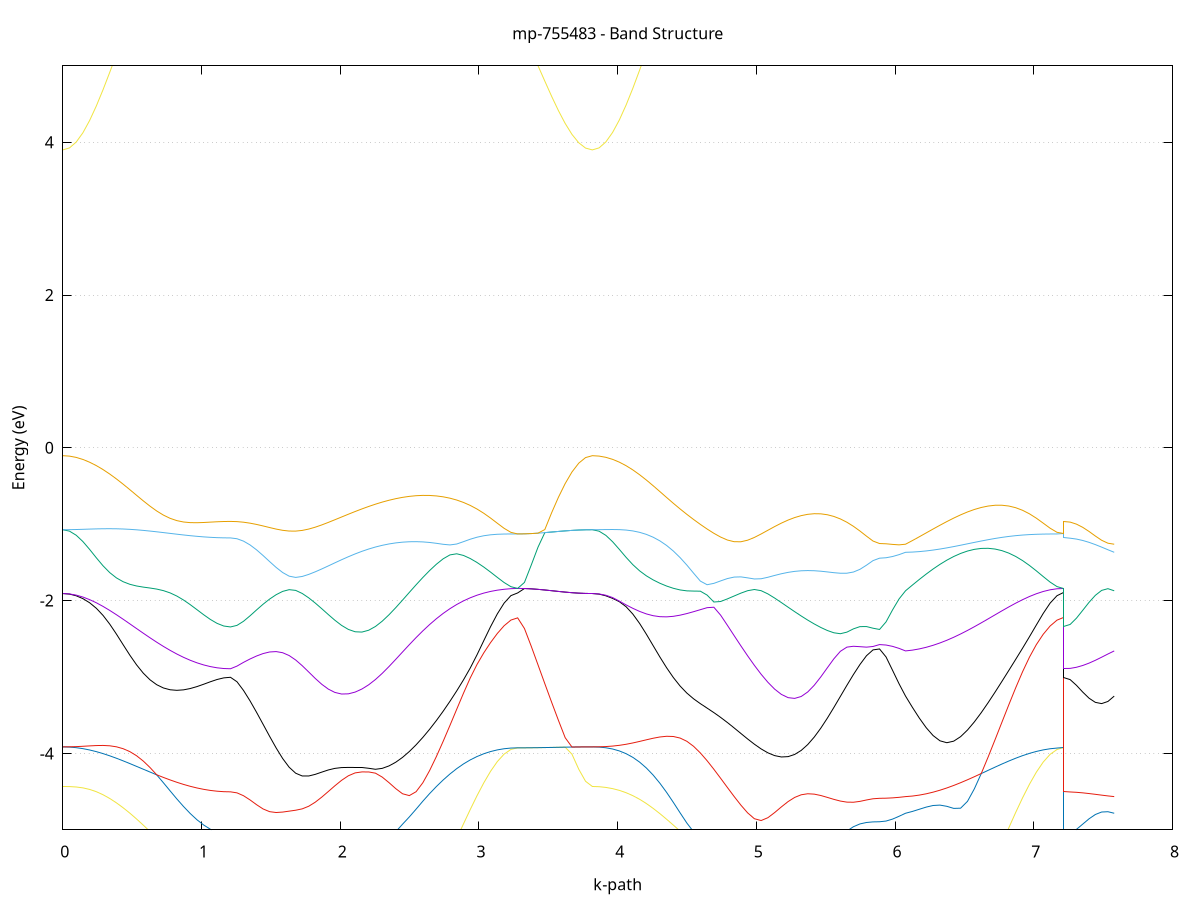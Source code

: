 set title 'mp-755483 - Band Structure'
set xlabel 'k-path'
set ylabel 'Energy (eV)'
set grid y
set yrange [-5:5]
set terminal png size 800,600
set output 'mp-755483_bands_gnuplot.png'
plot '-' using 1:2 with lines notitle, '-' using 1:2 with lines notitle, '-' using 1:2 with lines notitle, '-' using 1:2 with lines notitle, '-' using 1:2 with lines notitle, '-' using 1:2 with lines notitle, '-' using 1:2 with lines notitle, '-' using 1:2 with lines notitle, '-' using 1:2 with lines notitle, '-' using 1:2 with lines notitle, '-' using 1:2 with lines notitle, '-' using 1:2 with lines notitle, '-' using 1:2 with lines notitle, '-' using 1:2 with lines notitle, '-' using 1:2 with lines notitle, '-' using 1:2 with lines notitle, '-' using 1:2 with lines notitle, '-' using 1:2 with lines notitle, '-' using 1:2 with lines notitle, '-' using 1:2 with lines notitle, '-' using 1:2 with lines notitle, '-' using 1:2 with lines notitle, '-' using 1:2 with lines notitle, '-' using 1:2 with lines notitle, '-' using 1:2 with lines notitle, '-' using 1:2 with lines notitle, '-' using 1:2 with lines notitle, '-' using 1:2 with lines notitle
0.000000 -19.725857
0.048350 -19.721957
0.096701 -19.710157
0.145051 -19.690557
0.193402 -19.663357
0.241752 -19.628957
0.290103 -19.587357
0.338453 -19.539057
0.386803 -19.484557
0.435154 -19.424357
0.483504 -19.359157
0.531855 -19.289657
0.580205 -19.216657
0.628556 -19.141057
0.676906 -19.063957
0.725256 -18.986557
0.773607 -18.910057
0.821957 -18.835957
0.870308 -18.765557
0.918658 -18.700557
0.967009 -18.642257
1.015359 -18.592257
1.063709 -18.551757
1.112060 -18.521957
1.160410 -18.503757
1.208761 -18.497657
1.208761 -18.497657
1.255784 -18.496157
1.302807 -18.491557
1.349831 -18.484157
1.396854 -18.474157
1.443878 -18.461757
1.490901 -18.447457
1.537925 -18.431657
1.584948 -18.415057
1.631972 -18.398257
1.678995 -18.382057
1.726018 -18.367157
1.773042 -18.354357
1.820065 -18.344557
1.867089 -18.338657
1.914112 -18.337257
1.961136 -18.341157
1.961136 -18.341157
2.009952 -18.351357
2.058769 -18.368257
2.107586 -18.392057
2.156403 -18.422757
2.205219 -18.460257
2.254036 -18.504057
2.302853 -18.553657
2.351670 -18.608257
2.400486 -18.667257
2.449303 -18.729757
2.498120 -18.794657
2.546937 -18.861057
2.595754 -18.928057
2.644570 -18.994757
2.693387 -19.060157
2.742204 -19.123557
2.791021 -19.184057
2.839837 -19.241057
2.888654 -19.293757
2.937471 -19.341557
2.986288 -19.384057
3.035104 -19.420857
3.083921 -19.451357
3.132738 -19.475457
3.181555 -19.492957
3.230371 -19.503457
3.279188 -19.507057
3.279188 -19.507057
3.328136 -19.513157
3.377085 -19.530357
3.426033 -19.555857
3.474981 -19.585857
3.523929 -19.617257
3.572878 -19.647357
3.621826 -19.674157
3.670774 -19.696157
3.719722 -19.712557
3.768670 -19.722557
3.817619 -19.725857
3.817619 -19.725857
3.866288 -19.721857
3.914957 -19.709857
3.963626 -19.689957
4.012295 -19.662357
4.060964 -19.627257
4.109633 -19.584857
4.158302 -19.535757
4.206971 -19.480257
4.255640 -19.419057
4.304309 -19.352557
4.352978 -19.281557
4.401647 -19.206857
4.450316 -19.129357
4.498985 -19.049957
4.547654 -18.969757
4.596323 -18.889957
4.644992 -18.811657
4.693661 -18.736257
4.742330 -18.664757
4.790999 -18.598557
4.839668 -18.538657
4.888337 -18.485957
4.937006 -18.441157
4.985675 -18.404657
5.034344 -18.376357
5.083013 -18.356157
5.131682 -18.343457
5.180351 -18.337757
5.229020 -18.337957
5.229020 -18.337957
5.276093 -18.342857
5.323167 -18.351657
5.370240 -18.363357
5.417313 -18.377157
5.464387 -18.392057
5.511460 -18.407557
5.558533 -18.422857
5.605606 -18.437357
5.652680 -18.450457
5.699753 -18.461757
5.746826 -18.470857
5.793900 -18.477557
5.840973 -18.481657
5.888046 -18.483057
5.888046 -18.483057
5.934895 -18.483557
5.981743 -18.484957
6.028592 -18.487557
6.075441 -18.491057
6.075441 -18.491057
6.125070 -18.507057
6.174699 -18.533657
6.224328 -18.569857
6.273957 -18.614457
6.323586 -18.666157
6.373215 -18.723357
6.422844 -18.784957
6.472473 -18.849457
6.522102 -18.915657
6.571731 -18.982357
6.621360 -19.048457
6.670989 -19.112757
6.720618 -19.174557
6.770247 -19.232857
6.819876 -19.287057
6.869505 -19.336257
6.919134 -19.380057
6.968763 -19.417957
7.018392 -19.449557
7.068021 -19.474557
7.117650 -19.492457
7.167279 -19.503357
7.216908 -19.507057
7.216908 -18.497657
7.262280 -18.497457
7.307652 -18.496757
7.353024 -18.495757
7.398396 -18.494557
7.443768 -18.493357
7.489140 -18.492157
7.534513 -18.491357
7.579885 -18.491057
e
0.000000 -18.018657
0.048350 -18.016457
0.096701 -18.009757
0.145051 -17.998557
0.193402 -17.983157
0.241752 -17.963557
0.290103 -17.939857
0.338453 -17.912357
0.386803 -17.881357
0.435154 -17.846957
0.483504 -17.809557
0.531855 -17.769557
0.580205 -17.727357
0.628556 -17.683057
0.676906 -17.637357
0.725256 -17.590457
0.773607 -17.542957
0.821957 -17.495357
0.870308 -17.448257
0.918658 -17.402457
0.967009 -17.358757
1.015359 -17.318457
1.063709 -17.283357
1.112060 -17.255457
1.160410 -17.237357
1.208761 -17.231157
1.208761 -17.231157
1.255784 -17.229757
1.302807 -17.225557
1.349831 -17.218657
1.396854 -17.209157
1.443878 -17.197057
1.490901 -17.182557
1.537925 -17.165657
1.584948 -17.146557
1.631972 -17.125257
1.678995 -17.102257
1.726018 -17.077257
1.773042 -17.050757
1.820065 -17.022857
1.867089 -16.994557
1.914112 -16.968957
1.961136 -16.969557
1.961136 -16.969557
2.009952 -17.007157
2.058769 -17.056457
2.107586 -17.112857
2.156403 -17.175457
2.205219 -17.243657
2.254036 -17.316657
2.302853 -17.393757
2.351670 -17.474257
2.400486 -17.557457
2.449303 -17.642257
2.498120 -17.727857
2.546937 -17.813257
2.595754 -17.897657
2.644570 -17.980157
2.693387 -18.059857
2.742204 -18.136057
2.791021 -18.208057
2.839837 -18.275257
2.888654 -18.336857
2.937471 -18.392457
2.986288 -18.441557
3.035104 -18.483757
3.083921 -18.518757
3.132738 -18.546257
3.181555 -18.566157
3.230371 -18.578157
3.279188 -18.582157
3.279188 -18.582157
3.328136 -18.570757
3.377085 -18.537657
3.426033 -18.486757
3.474981 -18.422357
3.523929 -18.349257
3.572878 -18.272057
3.621826 -18.196057
3.670774 -18.126657
3.719722 -18.069757
3.768670 -18.031957
3.817619 -18.018657
3.817619 -18.018657
3.866288 -18.016057
3.914957 -18.008257
3.963626 -17.995257
4.012295 -17.977357
4.060964 -17.954657
4.109633 -17.927457
4.158302 -17.896257
4.206971 -17.861257
4.255640 -17.823057
4.304309 -17.781857
4.352978 -17.738457
4.401647 -17.693057
4.450316 -17.646557
4.498985 -17.598957
4.547654 -17.550757
4.596323 -17.502657
4.644992 -17.454757
4.693661 -17.407257
4.742330 -17.360157
4.790999 -17.313857
4.839668 -17.268157
4.888337 -17.223357
4.937006 -17.179357
4.985675 -17.136557
5.034344 -17.095157
5.083013 -17.055757
5.131682 -17.019057
5.180351 -16.986357
5.229020 -16.964257
5.229020 -16.964257
5.276093 -16.974657
5.323167 -17.003657
5.370240 -17.035457
5.417313 -17.067157
5.464387 -17.097557
5.511460 -17.126357
5.558533 -17.152757
5.605606 -17.176457
5.652680 -17.196957
5.699753 -17.214257
5.746826 -17.227957
5.793900 -17.237657
5.840973 -17.243657
5.888046 -17.245757
5.888046 -17.245757
5.934895 -17.246357
5.981743 -17.248357
6.028592 -17.251757
6.075441 -17.255957
6.075441 -17.255957
6.125070 -17.288757
6.174699 -17.337557
6.224328 -17.398757
6.273957 -17.469057
6.323586 -17.545757
6.373215 -17.626857
6.422844 -17.710557
6.472473 -17.795457
6.522102 -17.880257
6.571731 -17.963757
6.621360 -18.044957
6.670989 -18.122857
6.720618 -18.196557
6.770247 -18.265557
6.819876 -18.328957
6.869505 -18.386257
6.919134 -18.436957
6.968763 -18.480557
7.018392 -18.516657
7.068021 -18.545157
7.117650 -18.565657
7.167279 -18.578057
7.216908 -18.582157
7.216908 -17.231157
7.262280 -17.231557
7.307652 -17.232957
7.353024 -17.235157
7.398396 -17.238157
7.443768 -17.241957
7.489140 -17.246357
7.534513 -17.251057
7.579885 -17.255957
e
0.000000 -16.897557
0.048350 -16.895957
0.096701 -16.891257
0.145051 -16.883457
0.193402 -16.872757
0.241752 -16.859657
0.290103 -16.844357
0.338453 -16.827357
0.386803 -16.809257
0.435154 -16.790557
0.483504 -16.771857
0.531855 -16.753857
0.580205 -16.737357
0.628556 -16.722957
0.676906 -16.711257
0.725256 -16.702857
0.773607 -16.698357
0.821957 -16.697857
0.870308 -16.701557
0.918658 -16.709257
0.967009 -16.720357
1.015359 -16.733757
1.063709 -16.747957
1.112060 -16.760957
1.160410 -16.770157
1.208761 -16.773557
1.208761 -16.773557
1.255784 -16.773557
1.302807 -16.773457
1.349831 -16.773557
1.396854 -16.774157
1.443878 -16.775357
1.490901 -16.777357
1.537925 -16.780857
1.584948 -16.786057
1.631972 -16.793557
1.678995 -16.804057
1.726018 -16.817757
1.773042 -16.835157
1.820065 -16.856657
1.867089 -16.882057
1.914112 -16.908357
1.961136 -16.912757
1.961136 -16.912757
2.009952 -16.885557
2.058769 -16.851957
2.107586 -16.816957
2.156403 -16.781657
2.205219 -16.746957
2.254036 -16.713157
2.302853 -16.680957
2.351670 -16.650657
2.400486 -16.622857
2.449303 -16.597657
2.498120 -16.575357
2.546937 -16.556057
2.595754 -16.539657
2.644570 -16.526357
2.693387 -16.515657
2.742204 -16.507457
2.791021 -16.501557
2.839837 -16.497557
2.888654 -16.495057
2.937471 -16.493857
2.986288 -16.493657
3.035104 -16.494057
3.083921 -16.494857
3.132738 -16.495757
3.181555 -16.496457
3.230371 -16.496957
3.279188 -16.497157
3.279188 -16.497157
3.328136 -16.503557
3.377085 -16.522657
3.426033 -16.553357
3.474981 -16.594357
3.523929 -16.643857
3.572878 -16.698857
3.621826 -16.755657
3.670774 -16.809957
3.719722 -16.855557
3.768670 -16.886557
3.817619 -16.897557
3.817619 -16.897557
3.866288 -16.896157
3.914957 -16.891957
3.963626 -16.885157
4.012295 -16.875657
4.060964 -16.863857
4.109633 -16.850157
4.158302 -16.834857
4.206971 -16.818157
4.255640 -16.800857
4.304309 -16.783157
4.352978 -16.765757
4.401647 -16.749057
4.450316 -16.733857
4.498985 -16.720557
4.547654 -16.709457
4.596323 -16.701457
4.644992 -16.696757
4.693661 -16.695857
4.742330 -16.698757
4.790999 -16.705857
4.839668 -16.717057
4.888337 -16.732357
4.937006 -16.751557
4.985675 -16.774357
5.034344 -16.800257
5.083013 -16.828857
5.131682 -16.859257
5.180351 -16.889957
5.229020 -16.914157
5.229020 -16.914157
5.276093 -16.909257
5.323167 -16.888857
5.370240 -16.868357
5.417313 -16.849957
5.464387 -16.834157
5.511460 -16.820957
5.558533 -16.810257
5.605606 -16.801557
5.652680 -16.794757
5.699753 -16.789557
5.746826 -16.785857
5.793900 -16.783257
5.840973 -16.781757
5.888046 -16.781357
5.888046 -16.781357
5.934895 -16.780857
5.981743 -16.779557
6.028592 -16.777357
6.075441 -16.774457
6.075441 -16.774457
6.125070 -16.758357
6.174699 -16.734057
6.224328 -16.704857
6.273957 -16.674057
6.323586 -16.643857
6.373215 -16.615257
6.422844 -16.589557
6.472473 -16.566957
6.522102 -16.547757
6.571731 -16.531957
6.621360 -16.519457
6.670989 -16.509957
6.720618 -16.502957
6.770247 -16.498357
6.819876 -16.495457
6.869505 -16.494057
6.919134 -16.493657
6.968763 -16.493957
7.018392 -16.494757
7.068021 -16.495657
7.117650 -16.496457
7.167279 -16.496957
7.216908 -16.497157
7.216908 -16.773557
7.262280 -16.773657
7.307652 -16.774057
7.353024 -16.774557
7.398396 -16.775257
7.443768 -16.775757
7.489140 -16.775857
7.534513 -16.775457
7.579885 -16.774457
e
0.000000 -5.005857
0.048350 -5.018257
0.096701 -5.054257
0.145051 -5.111457
0.193402 -5.186857
0.241752 -5.277857
0.290103 -5.382257
0.338453 -5.497857
0.386803 -5.623157
0.435154 -5.756157
0.483504 -5.895057
0.531855 -6.037757
0.580205 -6.182257
0.628556 -6.326557
0.676906 -6.468557
0.725256 -6.606157
0.773607 -6.737357
0.821957 -6.860457
0.870308 -6.973557
0.918658 -7.075057
0.967009 -7.163557
1.015359 -7.237657
1.063709 -7.296457
1.112060 -7.339057
1.160410 -7.364857
1.208761 -7.373557
1.208761 -7.373557
1.255784 -7.368457
1.302807 -7.353157
1.349831 -7.327757
1.396854 -7.292457
1.443878 -7.247357
1.490901 -7.192657
1.537925 -7.128757
1.584948 -7.055857
1.631972 -6.974357
1.678995 -6.884857
1.726018 -6.787857
1.773042 -6.683957
1.820065 -6.573957
1.867089 -6.492357
1.914112 -6.582257
1.961136 -6.659257
1.961136 -6.659257
2.009952 -6.723057
2.058769 -6.768857
2.107586 -6.795657
2.156403 -6.802757
2.205219 -6.789957
2.254036 -6.757157
2.302853 -6.704557
2.351670 -6.632757
2.400486 -6.542457
2.449303 -6.434757
2.498120 -6.310557
2.546937 -6.171357
2.595754 -6.018457
2.644570 -5.853857
2.693387 -5.679357
2.742204 -5.499157
2.791021 -5.480157
2.839837 -5.565657
2.888654 -5.645457
2.937471 -5.717657
2.986288 -5.781457
3.035104 -5.836257
3.083921 -5.881557
3.132738 -5.917157
3.181555 -5.942657
3.230371 -5.958057
3.279188 -5.963257
3.279188 -5.963257
3.328136 -5.952257
3.377085 -5.919657
3.426033 -5.865757
3.474981 -5.791457
3.523929 -5.698257
3.572878 -5.587657
3.621826 -5.462257
3.670774 -5.325857
3.719722 -5.186057
3.768670 -5.062557
3.817619 -5.005857
3.817619 -5.005857
3.866288 -5.017357
3.914957 -5.051257
3.963626 -5.106657
4.012295 -5.181657
4.060964 -5.273857
4.109633 -5.380357
4.158302 -5.498057
4.206971 -5.623657
4.255640 -5.753957
4.304309 -5.885857
4.352978 -6.016257
4.401647 -6.142557
4.450316 -6.262257
4.498985 -6.373057
4.547654 -6.472857
4.596323 -6.560057
4.644992 -6.633357
4.693661 -6.691357
4.742330 -6.733457
4.790999 -6.759057
4.839668 -6.768057
4.888337 -6.760657
4.937006 -6.737257
4.985675 -6.698857
5.034344 -6.646657
5.083013 -6.582057
5.131682 -6.507457
5.180351 -6.521457
5.229020 -6.592557
5.229020 -6.592557
5.276093 -6.663257
5.323167 -6.735157
5.370240 -6.807057
5.417313 -6.877757
5.464387 -6.945657
5.511460 -7.009757
5.558533 -7.068657
5.605606 -7.121457
5.652680 -7.167357
5.699753 -7.205857
5.746826 -7.236157
5.793900 -7.258057
5.840973 -7.271357
5.888046 -7.275857
5.888046 -7.275857
5.934895 -7.274857
5.981743 -7.272157
6.028592 -7.268757
6.075441 -7.265457
6.075441 -7.265457
6.125070 -7.218957
6.174699 -7.152257
6.224328 -7.065857
6.273957 -6.960557
6.323586 -6.837557
6.373215 -6.697857
6.422844 -6.543057
6.472473 -6.374557
6.522102 -6.194157
6.571731 -6.003657
6.621360 -5.805257
6.670989 -5.601757
6.720618 -5.470857
6.770247 -5.554157
6.819876 -5.635657
6.869505 -5.709857
6.919134 -5.775557
6.968763 -5.832057
7.018392 -5.878857
7.068021 -5.915557
7.117650 -5.941957
7.167279 -5.957957
7.216908 -5.963257
7.216908 -7.373557
7.262280 -7.370657
7.307652 -7.362257
7.353024 -7.349157
7.398396 -7.332557
7.443768 -7.314257
7.489140 -7.295857
7.534513 -7.279157
7.579885 -7.265457
e
0.000000 -4.433157
0.048350 -4.434557
0.096701 -4.439857
0.145051 -4.451457
0.193402 -4.471657
0.241752 -4.501557
0.290103 -4.541457
0.338453 -4.590457
0.386803 -4.647657
0.435154 -4.712057
0.483504 -4.782657
0.531855 -4.858857
0.580205 -4.939357
0.628556 -5.023057
0.676906 -5.108557
0.725256 -5.194057
0.773607 -5.277857
0.821957 -5.358057
0.870308 -5.432657
0.918658 -5.500257
0.967009 -5.559457
1.015359 -5.608957
1.063709 -5.648157
1.112060 -5.676457
1.160410 -5.693557
1.208761 -5.699257
1.208761 -5.699257
1.255784 -5.698157
1.302807 -5.695457
1.349831 -5.692857
1.396854 -5.693657
1.443878 -5.702957
1.490901 -5.727657
1.537925 -5.774657
1.584948 -5.846657
1.631972 -5.940457
1.678995 -6.048657
1.726018 -6.163557
1.773042 -6.278757
1.820065 -6.389157
1.867089 -6.457257
1.914112 -6.338257
1.961136 -6.215057
1.961136 -6.215057
2.009952 -6.085157
2.058769 -5.954857
2.107586 -5.827057
2.156403 -5.705657
2.205219 -5.596157
2.254036 -5.499657
2.302853 -5.407657
2.351670 -5.310757
2.400486 -5.207657
2.449303 -5.107557
2.498120 -5.040057
2.546937 -5.043757
2.595754 -5.106057
2.644570 -5.193357
2.693387 -5.288357
2.742204 -5.381357
2.791021 -5.304157
2.839837 -5.114057
2.888654 -4.922757
2.937471 -4.734657
2.986288 -4.553957
3.035104 -4.385357
3.083921 -4.234257
3.132738 -4.106957
3.181555 -4.009557
3.230371 -3.948257
3.279188 -3.927257
3.279188 -3.927257
3.328136 -3.927057
3.377085 -3.926257
3.426033 -3.925157
3.474981 -3.923657
3.523929 -3.921957
3.572878 -3.920157
3.621826 -3.918457
3.670774 -4.010957
3.719722 -4.207657
3.768670 -4.365157
3.817619 -4.433157
3.817619 -4.433157
3.866288 -4.436157
3.914957 -4.445457
3.963626 -4.461257
4.012295 -4.484157
4.060964 -4.514857
4.109633 -4.553657
4.158302 -4.600957
4.206971 -4.656457
4.255640 -4.719457
4.304309 -4.788557
4.352978 -4.862257
4.401647 -4.939057
4.450316 -5.018257
4.498985 -5.102657
4.547654 -5.201257
4.596323 -5.321757
4.644992 -5.455457
4.693661 -5.590557
4.742330 -5.720757
4.790999 -5.842757
4.839668 -5.955057
4.888337 -6.056957
4.937006 -6.148957
4.985675 -6.232157
5.034344 -6.308557
5.083013 -6.380357
5.131682 -6.449457
5.180351 -6.421657
5.229020 -6.332357
5.229020 -6.332357
5.276093 -6.243457
5.323167 -6.156957
5.370240 -6.078757
5.417313 -6.015757
5.464387 -5.973057
5.511460 -5.951457
5.558533 -5.946557
5.605606 -5.952457
5.652680 -5.963857
5.699753 -5.977057
5.746826 -5.989357
5.793900 -5.999057
5.840973 -6.005357
5.888046 -6.007457
5.888046 -6.007457
5.934895 -6.006357
5.981743 -6.001957
6.028592 -5.991857
6.075441 -5.972657
6.075441 -5.972657
6.125070 -5.921657
6.174699 -5.849157
6.224328 -5.755957
6.273957 -5.644057
6.323586 -5.516257
6.373215 -5.377857
6.422844 -5.241957
6.472473 -5.144157
6.522102 -5.133757
6.571731 -5.192657
6.621360 -5.277957
6.670989 -5.369757
6.720618 -5.385057
6.770247 -5.180957
6.819876 -4.974657
6.869505 -4.773557
6.919134 -4.581857
6.968763 -4.404357
7.018392 -4.246257
7.068021 -4.113557
7.117650 -4.012457
7.167279 -3.948957
7.216908 -3.927257
7.216908 -5.699257
7.262280 -5.714457
7.307652 -5.753657
7.353024 -5.804157
7.398396 -5.855257
7.443768 -5.900357
7.489140 -5.935657
7.534513 -5.959557
7.579885 -5.972657
e
0.000000 -3.914757
0.048350 -3.917357
0.096701 -3.925157
0.145051 -3.937857
0.193402 -3.955357
0.241752 -3.977057
0.290103 -4.002757
0.338453 -4.031857
0.386803 -4.063757
0.435154 -4.097857
0.483504 -4.133457
0.531855 -4.170157
0.580205 -4.207157
0.628556 -4.243957
0.676906 -4.280857
0.725256 -4.384357
0.773607 -4.490657
0.821957 -4.595557
0.870308 -4.695257
0.918658 -4.787057
0.967009 -4.868457
1.015359 -4.937557
1.063709 -4.992957
1.112060 -5.033457
1.160410 -5.058157
1.208761 -5.066457
1.208761 -5.066457
1.255784 -5.064357
1.302807 -5.058657
1.349831 -5.050557
1.396854 -5.042957
1.443878 -5.040257
1.490901 -5.045757
1.537925 -5.055957
1.584948 -5.061957
1.631972 -5.061557
1.678995 -5.063757
1.726018 -5.084757
1.773042 -5.133657
1.820065 -5.202757
1.867089 -5.278257
1.914112 -5.349357
1.961136 -5.409557
1.961136 -5.409557
2.009952 -5.455957
2.058769 -5.482557
2.107586 -5.486657
2.156403 -5.464857
2.205219 -5.413157
2.254036 -5.332057
2.302853 -5.232757
2.351670 -5.128057
2.400486 -5.025057
2.449303 -4.927057
2.498120 -4.831857
2.546937 -4.730057
2.595754 -4.625457
2.644570 -4.526157
2.693387 -4.433657
2.742204 -4.347957
2.791021 -4.269757
2.839837 -4.199657
2.888654 -4.138057
2.937471 -4.085257
2.986288 -4.040957
3.035104 -4.004657
3.083921 -3.975957
3.132738 -3.954257
3.181555 -3.939157
3.230371 -3.930257
3.279188 -3.927257
3.279188 -3.927257
3.328136 -3.927057
3.377085 -3.926257
3.426033 -3.925157
3.474981 -3.923657
3.523929 -3.921957
3.572878 -3.920157
3.621826 -3.918457
3.670774 -3.916957
3.719722 -3.915757
3.768670 -3.914957
3.817619 -3.914757
3.817619 -3.914757
3.866288 -3.917557
3.914957 -3.926357
3.963626 -3.942557
4.012295 -3.967857
4.060964 -4.003857
4.109633 -4.052257
4.158302 -4.114257
4.206971 -4.191157
4.255640 -4.283157
4.304309 -4.390157
4.352978 -4.510657
4.401647 -4.641757
4.450316 -4.778357
4.498985 -4.911957
4.547654 -5.027057
4.596323 -5.110557
4.644992 -5.166157
4.693661 -5.201257
4.742330 -5.219257
4.790999 -5.221557
4.839668 -5.209157
4.888337 -5.183857
4.937006 -5.150157
4.985675 -5.120457
5.034344 -5.122357
5.083013 -5.164957
5.131682 -5.219957
5.180351 -5.270757
5.229020 -5.312057
5.229020 -5.312057
5.276093 -5.341257
5.323167 -5.358357
5.370240 -5.360157
5.417313 -5.342557
5.464387 -5.302257
5.511460 -5.241357
5.558533 -5.166857
5.605606 -5.088557
5.652680 -5.016557
5.699753 -4.959857
5.746826 -4.923357
5.793900 -4.904557
5.840973 -4.896857
5.888046 -4.894957
5.888046 -4.894957
5.934895 -4.885857
5.981743 -4.860257
6.028592 -4.823457
6.075441 -4.783657
6.075441 -4.783657
6.125070 -4.759757
6.174699 -4.731457
6.224328 -4.703257
6.273957 -4.682157
6.323586 -4.676957
6.373215 -4.692957
6.422844 -4.720057
6.472473 -4.717457
6.522102 -4.627757
6.571731 -4.463257
6.621360 -4.263857
6.670989 -4.221957
6.720618 -4.180157
6.770247 -4.139257
6.819876 -4.100057
6.869505 -4.063357
6.919134 -4.029657
6.968763 -3.999857
7.018392 -3.974557
7.068021 -3.954257
7.117650 -3.939357
7.167279 -3.930357
7.216908 -3.927257
7.216908 -5.066457
7.262280 -5.046557
7.307652 -4.994457
7.353024 -4.925757
7.398396 -4.856257
7.443768 -4.800057
7.489140 -4.767657
7.534513 -4.763557
7.579885 -4.783657
e
0.000000 -3.914757
0.048350 -3.913857
0.096701 -3.911257
0.145051 -3.907057
0.193402 -3.901857
0.241752 -3.897457
0.290103 -3.896157
0.338453 -3.900657
0.386803 -3.913957
0.435154 -3.938757
0.483504 -3.977157
0.531855 -4.030857
0.580205 -4.100457
0.628556 -4.184757
0.676906 -4.279957
0.725256 -4.314657
0.773607 -4.347457
0.821957 -4.378057
0.870308 -4.406057
0.918658 -4.430957
0.967009 -4.452557
1.015359 -4.470557
1.063709 -4.484857
1.112060 -4.495057
1.160410 -4.501357
1.208761 -4.503357
1.208761 -4.503357
1.255784 -4.516657
1.302807 -4.554057
1.349831 -4.609157
1.396854 -4.671557
1.443878 -4.727257
1.490901 -4.762957
1.537925 -4.774057
1.584948 -4.768157
1.631972 -4.756157
1.678995 -4.743957
1.726018 -4.726257
1.773042 -4.691857
1.820065 -4.638757
1.867089 -4.572357
1.914112 -4.499157
1.961136 -4.424757
1.961136 -4.424757
2.009952 -4.352557
2.058769 -4.293057
2.107586 -4.255357
2.156403 -4.242657
2.205219 -4.243057
2.254036 -4.258957
2.302853 -4.310357
2.351670 -4.382957
2.400486 -4.461657
2.449303 -4.528557
2.498120 -4.552557
2.546937 -4.501757
2.595754 -4.383957
2.644570 -4.224557
2.693387 -4.040557
2.742204 -3.841757
2.791021 -3.634057
2.839837 -3.422357
2.888654 -3.212157
2.937471 -3.012357
2.986288 -2.835457
3.035104 -2.683557
3.083921 -2.549257
3.132738 -2.430057
3.181555 -2.328957
3.230371 -2.254957
3.279188 -2.225957
3.279188 -2.225957
3.328136 -2.365257
3.377085 -2.597357
3.426033 -2.841857
3.474981 -3.087257
3.523929 -3.329557
3.572878 -3.566257
3.621826 -3.794657
3.670774 -3.916957
3.719722 -3.915757
3.768670 -3.914957
3.817619 -3.914757
3.817619 -3.914757
3.866288 -3.913757
3.914957 -3.910557
3.963626 -3.904357
4.012295 -3.894457
4.060964 -3.880757
4.109633 -3.863357
4.158302 -3.843457
4.206971 -3.822257
4.255640 -3.801857
4.304309 -3.785257
4.352978 -3.776057
4.401647 -3.778957
4.450316 -3.799357
4.498985 -3.841757
4.547654 -3.907657
4.596323 -3.994257
4.644992 -4.096157
4.693661 -4.208157
4.742330 -4.325757
4.790999 -4.445557
4.839668 -4.563857
4.888337 -4.676957
4.937006 -4.778557
4.985675 -4.855257
5.034344 -4.879057
5.083013 -4.841957
5.131682 -4.775057
5.180351 -4.700457
5.229020 -4.630557
5.229020 -4.630557
5.276093 -4.576557
5.323167 -4.541957
5.370240 -4.528457
5.417313 -4.533457
5.464387 -4.551257
5.511460 -4.575857
5.558533 -4.601757
5.605606 -4.624057
5.652680 -4.638057
5.699753 -4.639557
5.746826 -4.628157
5.793900 -4.609857
5.840973 -4.594057
5.888046 -4.588057
5.888046 -4.588057
5.934895 -4.586557
5.981743 -4.582257
6.028592 -4.575257
6.075441 -4.565857
6.075441 -4.565857
6.125070 -4.558457
6.174699 -4.546157
6.224328 -4.529157
6.273957 -4.507657
6.323586 -4.482057
6.373215 -4.452557
6.422844 -4.419657
6.472473 -4.383757
6.522102 -4.345457
6.571731 -4.305257
6.621360 -4.263457
6.670989 -4.046857
6.720618 -3.821457
6.770247 -3.592357
6.819876 -3.364157
6.869505 -3.141857
6.919134 -2.931357
6.968763 -2.740457
7.018392 -2.576157
7.068021 -2.440657
7.117650 -2.332657
7.167279 -2.255857
7.216908 -2.225957
7.216908 -4.503357
7.262280 -4.504957
7.307652 -4.509557
7.353024 -4.516657
7.398396 -4.525757
7.443768 -4.535957
7.489140 -4.546557
7.534513 -4.556757
7.579885 -4.565857
e
0.000000 -1.907457
0.048350 -1.914757
0.096701 -1.936857
0.145051 -1.974257
0.193402 -2.028057
0.241752 -2.100457
0.290103 -2.193757
0.338453 -2.307957
0.386803 -2.438857
0.435154 -2.577657
0.483504 -2.714657
0.531855 -2.840857
0.580205 -2.949457
0.628556 -3.036457
0.676906 -3.100757
0.725256 -3.143557
0.773607 -3.167157
0.821957 -3.174457
0.870308 -3.168257
0.918658 -3.151157
0.967009 -3.125757
1.015359 -3.094957
1.063709 -3.062557
1.112060 -3.032857
1.160410 -3.011557
1.208761 -3.003757
1.208761 -3.003757
1.255784 -3.062257
1.302807 -3.175757
1.349831 -3.312257
1.396854 -3.462157
1.443878 -3.618857
1.490901 -3.776357
1.537925 -3.928357
1.584948 -4.066857
1.631972 -4.181357
1.678995 -4.259657
1.726018 -4.295657
1.773042 -4.295857
1.820065 -4.274657
1.867089 -4.245257
1.914112 -4.217057
1.961136 -4.196357
1.961136 -4.196357
2.009952 -4.185657
2.058769 -4.183857
2.107586 -4.184457
2.156403 -4.184657
2.205219 -4.194957
2.254036 -4.208057
2.302853 -4.196057
2.351670 -4.163957
2.400486 -4.115457
2.449303 -4.052257
2.498120 -3.975857
2.546937 -3.887957
2.595754 -3.790357
2.644570 -3.684057
2.693387 -3.569757
2.742204 -3.447857
2.791021 -3.318457
2.839837 -3.181957
2.888654 -3.037557
2.937471 -2.882157
2.986288 -2.709257
3.035104 -2.523757
3.083921 -2.341057
3.132738 -2.173357
3.181555 -2.032557
3.230371 -1.934957
3.279188 -1.899657
3.279188 -1.899657
3.328136 -1.841857
3.377085 -1.846057
3.426033 -1.852657
3.474981 -1.860957
3.523929 -1.870257
3.572878 -1.879757
3.621826 -1.888757
3.670774 -1.896457
3.719722 -1.902457
3.768670 -1.906157
3.817619 -1.907457
3.817619 -1.907457
3.866288 -1.915157
3.914957 -1.937257
3.963626 -1.971157
4.012295 -2.014157
4.060964 -2.080157
4.109633 -2.176657
4.158302 -2.298857
4.206971 -2.439457
4.255640 -2.588757
4.304309 -2.737557
4.352978 -2.878857
4.401647 -3.007057
4.450316 -3.118357
4.498985 -3.210657
4.547654 -3.285757
4.596323 -3.349057
4.644992 -3.407357
4.693661 -3.466257
4.742330 -3.528857
4.790999 -3.595757
4.839668 -3.666457
4.888337 -3.739057
4.937006 -3.811157
4.985675 -3.879657
5.034344 -3.941457
5.083013 -3.992557
5.131682 -4.029057
5.180351 -4.046957
5.229020 -4.042357
5.229020 -4.042357
5.276093 -4.014057
5.323167 -3.961357
5.370240 -3.884757
5.417313 -3.786557
5.464387 -3.670157
5.511460 -3.539657
5.558533 -3.399557
5.605606 -3.254457
5.652680 -3.108957
5.699753 -2.967957
5.746826 -2.836457
5.793900 -2.721657
5.840973 -2.645257
5.888046 -2.633057
5.888046 -2.633057
5.934895 -2.737557
5.981743 -2.911857
6.028592 -3.088357
6.075441 -3.250057
6.075441 -3.250057
6.125070 -3.397657
6.174699 -3.537557
6.224328 -3.663357
6.273957 -3.766357
6.323586 -3.835257
6.373215 -3.860357
6.422844 -3.839857
6.472473 -3.781057
6.522102 -3.694157
6.571731 -3.587257
6.621360 -3.466457
6.670989 -3.335857
6.720618 -3.198857
6.770247 -3.057657
6.819876 -2.914257
6.869505 -2.769457
6.919134 -2.622957
6.968763 -2.473057
7.018392 -2.319257
7.068021 -2.167757
7.117650 -2.033057
7.167279 -1.935857
7.216908 -1.899657
7.216908 -3.003757
7.262280 -3.034357
7.307652 -3.108957
7.353024 -3.197557
7.398396 -3.277457
7.443768 -3.331957
7.489140 -3.348257
7.534513 -3.320257
7.579885 -3.250057
e
0.000000 -1.907457
0.048350 -1.912657
0.096701 -1.928157
0.145051 -1.953357
0.193402 -1.987157
0.241752 -2.028357
0.290103 -2.075957
0.338453 -2.128557
0.386803 -2.184957
0.435154 -2.243957
0.483504 -2.304657
0.531855 -2.365857
0.580205 -2.426757
0.628556 -2.486457
0.676906 -2.544257
0.725256 -2.599357
0.773607 -2.651157
0.821957 -2.698957
0.870308 -2.742457
0.918658 -2.780957
0.967009 -2.814257
1.015359 -2.841957
1.063709 -2.863757
1.112060 -2.879557
1.160410 -2.889057
1.208761 -2.892157
1.208761 -2.892157
1.255784 -2.857457
1.302807 -2.808457
1.349831 -2.764257
1.396854 -2.725257
1.443878 -2.693357
1.490901 -2.672457
1.537925 -2.667357
1.584948 -2.682157
1.631972 -2.719357
1.678995 -2.777557
1.726018 -2.851857
1.773042 -2.934957
1.820065 -3.018757
1.867089 -3.095657
1.914112 -3.158457
1.961136 -3.201757
1.961136 -3.201757
2.009952 -3.222957
2.058769 -3.220457
2.107586 -3.197557
2.156403 -3.157357
2.205219 -3.101957
2.254036 -3.032857
2.302853 -2.952257
2.351670 -2.863057
2.400486 -2.768757
2.449303 -2.672557
2.498120 -2.577057
2.546937 -2.484257
2.595754 -2.395957
2.644570 -2.313257
2.693387 -2.236957
2.742204 -2.167657
2.791021 -2.105657
2.839837 -2.050957
2.888654 -2.003557
2.937471 -1.963057
2.986288 -1.929157
3.035104 -1.901557
3.083921 -1.879757
3.132738 -1.863357
3.181555 -1.851757
3.230371 -1.843957
3.279188 -1.840357
3.279188 -1.840357
3.328136 -1.841857
3.377085 -1.846057
3.426033 -1.852657
3.474981 -1.860957
3.523929 -1.870257
3.572878 -1.879757
3.621826 -1.888757
3.670774 -1.896457
3.719722 -1.902457
3.768670 -1.906157
3.817619 -1.907457
3.817619 -1.907457
3.866288 -1.912857
3.914957 -1.929657
3.963626 -1.960057
4.012295 -2.006657
4.060964 -2.056357
4.109633 -2.101257
4.158302 -2.141457
4.206971 -2.174157
4.255640 -2.197457
4.304309 -2.210357
4.352978 -2.212757
4.401647 -2.205657
4.450316 -2.190557
4.498985 -2.169657
4.547654 -2.145057
4.596323 -2.118757
4.644992 -2.092457
4.693661 -2.086757
4.742330 -2.190357
4.790999 -2.322657
4.839668 -2.457957
4.888337 -2.592057
4.937006 -2.722657
4.985675 -2.847457
5.034344 -2.963957
5.083013 -3.068957
5.131682 -3.158657
5.180351 -3.227857
5.229020 -3.270357
5.229020 -3.270357
5.276093 -3.280157
5.323167 -3.255257
5.370240 -3.196157
5.417313 -3.108057
5.464387 -2.999357
5.511460 -2.880257
5.558533 -2.762557
5.605606 -2.663957
5.652680 -2.608957
5.699753 -2.597757
5.746826 -2.603057
5.793900 -2.609257
5.840973 -2.600457
5.888046 -2.575657
5.888046 -2.575657
5.934895 -2.581557
5.981743 -2.598857
6.028592 -2.625357
6.075441 -2.658657
6.075441 -2.658657
6.125070 -2.648157
6.174699 -2.632257
6.224328 -2.611257
6.273957 -2.585157
6.323586 -2.554357
6.373215 -2.519157
6.422844 -2.479757
6.472473 -2.436757
6.522102 -2.390657
6.571731 -2.341857
6.621360 -2.291157
6.670989 -2.239057
6.720618 -2.186457
6.770247 -2.134057
6.819876 -2.082857
6.869505 -2.033757
6.919134 -1.987957
6.968763 -1.946357
7.018392 -1.910257
7.068021 -1.880557
7.117650 -1.858557
7.167279 -1.844957
7.216908 -1.840357
7.216908 -2.892157
7.262280 -2.887257
7.307652 -2.872657
7.353024 -2.849257
7.398396 -2.818357
7.443768 -2.781557
7.489140 -2.740957
7.534513 -2.699057
7.579885 -2.658657
e
0.000000 -1.071957
0.048350 -1.090657
0.096701 -1.144357
0.145051 -1.227257
0.193402 -1.329657
0.241752 -1.439557
0.290103 -1.544257
0.338453 -1.633557
0.386803 -1.702857
0.435154 -1.752757
0.483504 -1.786557
0.531855 -1.808557
0.580205 -1.823257
0.628556 -1.835257
0.676906 -1.849157
0.725256 -1.869257
0.773607 -1.899057
0.821957 -1.940157
0.870308 -1.992157
0.918658 -2.052757
0.967009 -2.118357
1.015359 -2.184657
1.063709 -2.246357
1.112060 -2.297757
1.160410 -2.332557
1.208761 -2.344857
1.208761 -2.344857
1.255784 -2.324357
1.302807 -2.270657
1.349831 -2.199057
1.396854 -2.122157
1.443878 -2.047557
1.490901 -1.980057
1.537925 -1.922857
1.584948 -1.879457
1.631972 -1.856757
1.678995 -1.866257
1.726018 -1.906457
1.773042 -1.964157
1.820065 -2.032157
1.867089 -2.106257
1.914112 -2.182557
1.961136 -2.256357
1.961136 -2.256357
2.009952 -2.324557
2.058769 -2.377257
2.107586 -2.407957
2.156403 -2.411957
2.205219 -2.387857
2.254036 -2.338657
2.302853 -2.269257
2.351670 -2.185357
2.400486 -2.092057
2.449303 -1.993357
2.498120 -1.892857
2.546937 -1.793257
2.595754 -1.697057
2.644570 -1.606357
2.693387 -1.523757
2.742204 -1.452757
2.791021 -1.401657
2.839837 -1.387157
2.888654 -1.408757
2.937471 -1.449257
2.986288 -1.500957
3.035104 -1.560957
3.083921 -1.627057
3.132738 -1.696257
3.181555 -1.763257
3.230371 -1.817657
3.279188 -1.840357
3.279188 -1.840357
3.328136 -1.762057
3.377085 -1.534957
3.426033 -1.299957
3.474981 -1.110157
3.523929 -1.102457
3.572878 -1.094557
3.621826 -1.087257
3.670774 -1.080857
3.719722 -1.076057
3.768670 -1.073057
3.817619 -1.071957
3.817619 -1.071957
3.866288 -1.091157
3.914957 -1.145957
3.963626 -1.229257
4.012295 -1.329657
4.060964 -1.433857
4.109633 -1.529657
4.158302 -1.610257
4.206971 -1.675557
4.255640 -1.728557
4.304309 -1.772657
4.352978 -1.809357
4.401647 -1.838857
4.450316 -1.860357
4.498985 -1.872457
4.547654 -1.875157
4.596323 -1.876557
4.644992 -1.927757
4.693661 -2.018357
4.742330 -2.011757
4.790999 -1.977657
4.839668 -1.939857
4.888337 -1.902357
4.937006 -1.870357
4.985675 -1.854657
5.034344 -1.870057
5.083013 -1.912057
5.131682 -1.966457
5.180351 -2.025757
5.229020 -2.086357
5.229020 -2.086357
5.276093 -2.144657
5.323167 -2.201157
5.370240 -2.255157
5.417313 -2.305557
5.464387 -2.351357
5.511460 -2.391057
5.558533 -2.421157
5.605606 -2.433357
5.652680 -2.412757
5.699753 -2.369957
5.746826 -2.340557
5.793900 -2.339757
5.840973 -2.361357
5.888046 -2.377757
5.888046 -2.377757
5.934895 -2.278757
5.981743 -2.122057
6.028592 -1.978557
6.075441 -1.871357
6.075441 -1.871357
6.125070 -1.796457
6.174699 -1.723157
6.224328 -1.652857
6.273957 -1.586557
6.323586 -1.525557
6.373215 -1.470557
6.422844 -1.422657
6.472473 -1.382557
6.522102 -1.351157
6.571731 -1.328957
6.621360 -1.316857
6.670989 -1.315357
6.720618 -1.324957
6.770247 -1.345857
6.819876 -1.378257
6.869505 -1.421957
6.919134 -1.476157
6.968763 -1.539757
7.018392 -1.610557
7.068021 -1.685157
7.117650 -1.757657
7.167279 -1.816357
7.216908 -1.840357
7.216908 -2.344857
7.262280 -2.311957
7.307652 -2.230057
7.353024 -2.126957
7.398396 -2.022457
7.443768 -1.931057
7.489140 -1.866457
7.534513 -1.843757
7.579885 -1.871357
e
0.000000 -1.071957
0.048350 -1.071257
0.096701 -1.069457
0.145051 -1.066757
0.193402 -1.063757
0.241752 -1.061157
0.290103 -1.059357
0.338453 -1.058857
0.386803 -1.059857
0.435154 -1.062657
0.483504 -1.067157
0.531855 -1.073257
0.580205 -1.080857
0.628556 -1.089657
0.676906 -1.099257
0.725256 -1.109557
0.773607 -1.120057
0.821957 -1.130557
0.870308 -1.140657
0.918658 -1.150057
0.967009 -1.158457
1.015359 -1.165757
1.063709 -1.171557
1.112060 -1.175857
1.160410 -1.178457
1.208761 -1.179357
1.208761 -1.179357
1.255784 -1.190057
1.302807 -1.221357
1.349831 -1.270957
1.396854 -1.335457
1.443878 -1.409957
1.490901 -1.488857
1.537925 -1.565457
1.584948 -1.632357
1.631972 -1.680057
1.678995 -1.696457
1.726018 -1.683957
1.773042 -1.656957
1.820065 -1.623057
1.867089 -1.585457
1.914112 -1.545957
1.961136 -1.505857
1.961136 -1.505857
2.009952 -1.464857
2.058769 -1.425557
2.107586 -1.388657
2.156403 -1.354957
2.205219 -1.324757
2.254036 -1.298457
2.302853 -1.276357
2.351670 -1.258257
2.400486 -1.244557
2.449303 -1.234957
2.498120 -1.229557
2.546937 -1.228457
2.595754 -1.231557
2.644570 -1.238857
2.693387 -1.249957
2.742204 -1.262957
2.791021 -1.271157
2.839837 -1.259157
2.888654 -1.228457
2.937471 -1.196357
2.986288 -1.170057
3.035104 -1.150957
3.083921 -1.138557
3.132738 -1.131657
3.181555 -1.128557
3.230371 -1.127457
3.279188 -1.127257
3.279188 -1.127257
3.328136 -1.126057
3.377085 -1.122557
3.426033 -1.117057
3.474981 -1.110157
3.523929 -1.102457
3.572878 -1.094557
3.621826 -1.087257
3.670774 -1.080857
3.719722 -1.076057
3.768670 -1.073057
3.817619 -1.071957
3.817619 -1.071957
3.866288 -1.071357
3.914957 -1.070057
3.963626 -1.069357
4.012295 -1.070857
4.060964 -1.076457
4.109633 -1.087757
4.158302 -1.106157
4.206971 -1.133057
4.255640 -1.169857
4.304309 -1.217757
4.352978 -1.277957
4.401647 -1.351157
4.450316 -1.437357
4.498985 -1.535057
4.547654 -1.641257
4.596323 -1.744657
4.644992 -1.792057
4.693661 -1.774257
4.742330 -1.742257
4.790999 -1.711657
4.839668 -1.692057
4.888337 -1.689357
4.937006 -1.702157
4.985675 -1.716757
5.034344 -1.713957
5.083013 -1.694557
5.131682 -1.670657
5.180351 -1.648457
5.229020 -1.630257
5.229020 -1.630257
5.276093 -1.617357
5.323167 -1.609557
5.370240 -1.606857
5.417313 -1.608957
5.464387 -1.615157
5.511460 -1.624357
5.558533 -1.634357
5.605606 -1.641757
5.652680 -1.641257
5.699753 -1.625957
5.746826 -1.590557
5.793900 -1.536457
5.840973 -1.476557
5.888046 -1.444557
5.888046 -1.444557
5.934895 -1.438957
5.981743 -1.422957
6.028592 -1.398357
6.075441 -1.367657
6.075441 -1.367657
6.125070 -1.364557
6.174699 -1.358557
6.224328 -1.349757
6.273957 -1.338457
6.323586 -1.324957
6.373215 -1.309657
6.422844 -1.292857
6.472473 -1.274957
6.522102 -1.256457
6.571731 -1.237957
6.621360 -1.219857
6.670989 -1.202557
6.720618 -1.186557
6.770247 -1.172257
6.819876 -1.159957
6.869505 -1.149757
6.919134 -1.141757
6.968763 -1.135857
7.018392 -1.131857
7.068021 -1.129357
7.117650 -1.128057
7.167279 -1.127457
7.216908 -1.127257
7.216908 -1.179357
7.262280 -1.183157
7.307652 -1.194557
7.353024 -1.212857
7.398396 -1.237357
7.443768 -1.266857
7.489140 -1.299857
7.534513 -1.334257
7.579885 -1.367657
e
0.000000 -0.102857
0.048350 -0.108557
0.096701 -0.125357
0.145051 -0.152257
0.193402 -0.188457
0.241752 -0.232857
0.290103 -0.284757
0.338453 -0.343157
0.386803 -0.407357
0.435154 -0.476057
0.483504 -0.548057
0.531855 -0.621457
0.580205 -0.694157
0.628556 -0.763457
0.676906 -0.826557
0.725256 -0.880557
0.773607 -0.922957
0.821957 -0.952857
0.870308 -0.970957
0.918658 -0.979257
0.967009 -0.980457
1.015359 -0.977457
1.063709 -0.972657
1.112060 -0.967957
1.160410 -0.964557
1.208761 -0.963357
1.208761 -0.963357
1.255784 -0.965957
1.302807 -0.973657
1.349831 -0.986157
1.396854 -1.002857
1.443878 -1.022557
1.490901 -1.043557
1.537925 -1.063657
1.584948 -1.079857
1.631972 -1.089457
1.678995 -1.090157
1.726018 -1.081157
1.773042 -1.063457
1.820065 -1.038757
1.867089 -1.009157
1.914112 -0.976357
1.961136 -0.941857
1.961136 -0.941857
2.009952 -0.905457
2.058769 -0.869157
2.107586 -0.833757
2.156403 -0.799757
2.205219 -0.767557
2.254036 -0.737757
2.302853 -0.710457
2.351670 -0.686357
2.400486 -0.665557
2.449303 -0.648457
2.498120 -0.635457
2.546937 -0.626757
2.595754 -0.622657
2.644570 -0.623557
2.693387 -0.629657
2.742204 -0.641357
2.791021 -0.659157
2.839837 -0.683457
2.888654 -0.714957
2.937471 -0.754057
2.986288 -0.801357
3.035104 -0.856857
3.083921 -0.919657
3.132738 -0.987357
3.181555 -1.053757
3.230371 -1.106357
3.279188 -1.127257
3.279188 -1.127257
3.328136 -1.126057
3.377085 -1.122557
3.426033 -1.117057
3.474981 -1.069957
3.523929 -0.850957
3.572878 -0.648157
3.621826 -0.467657
3.670774 -0.316057
3.719722 -0.200457
3.768670 -0.127757
3.817619 -0.102857
3.817619 -0.102857
3.866288 -0.108257
3.914957 -0.124257
3.963626 -0.150857
4.012295 -0.187657
4.060964 -0.234057
4.109633 -0.289257
4.158302 -0.352257
4.206971 -0.421557
4.255640 -0.495657
4.304309 -0.572457
4.352978 -0.649957
4.401647 -0.726357
4.450316 -0.800257
4.498985 -0.870957
4.547654 -0.938257
4.596323 -1.002357
4.644992 -1.062857
4.693661 -1.118857
4.742330 -1.168157
4.790999 -1.206757
4.839668 -1.228857
4.888337 -1.229757
4.937006 -1.209257
4.985675 -1.173057
5.034344 -1.127857
5.083013 -1.079157
5.131682 -1.030957
5.180351 -0.985757
5.229020 -0.945557
5.229020 -0.945557
5.276093 -0.912957
5.323167 -0.887657
5.370240 -0.870557
5.417313 -0.862457
5.464387 -0.864057
5.511460 -0.875857
5.558533 -0.898057
5.605606 -0.930857
5.652680 -0.974157
5.699753 -1.027357
5.746826 -1.089057
5.793900 -1.156157
5.840973 -1.220257
5.888046 -1.252857
5.888046 -1.252857
5.934895 -1.256257
5.981743 -1.264257
6.028592 -1.270257
6.075441 -1.261857
6.075441 -1.261857
6.125070 -1.213957
6.174699 -1.164257
6.224328 -1.113757
6.273957 -1.063157
6.323586 -1.013457
6.373215 -0.965357
6.422844 -0.919757
6.472473 -0.877457
6.522102 -0.839557
6.571731 -0.806957
6.621360 -0.780857
6.670989 -0.762057
6.720618 -0.751957
6.770247 -0.751557
6.819876 -0.761857
6.869505 -0.783757
6.919134 -0.817757
6.968763 -0.863857
7.018392 -0.920957
7.068021 -0.986057
7.117650 -1.052157
7.167279 -1.105757
7.216908 -1.127257
7.216908 -0.963357
7.262280 -0.972457
7.307652 -0.998957
7.353024 -1.040957
7.398396 -1.094857
7.443768 -1.154557
7.489140 -1.210057
7.534513 -1.248557
7.579885 -1.261857
e
0.000000 3.900043
0.048350 3.926143
0.096701 4.002643
0.145051 4.124643
0.193402 4.284743
0.241752 4.475143
0.290103 4.687743
0.338453 4.915343
0.386803 5.150643
0.435154 5.387343
0.483504 5.619343
0.531855 5.840443
0.580205 6.044643
0.628556 6.226143
0.676906 6.380143
0.725256 6.503143
0.773607 6.594543
0.821957 6.656643
0.870308 6.694643
0.918658 6.714643
0.967009 6.722443
1.015359 6.723143
1.063709 6.720443
1.112060 6.716843
1.160410 6.714043
1.208761 6.713043
1.208761 6.713043
1.255784 6.727743
1.302807 6.771343
1.349831 6.841543
1.396854 6.934643
1.443878 7.046243
1.490901 7.170443
1.537925 7.301243
1.584948 7.431743
1.631972 7.555743
1.678995 7.667343
1.726018 7.761943
1.773042 7.836243
1.820065 7.888243
1.867089 7.917143
1.914112 7.923343
1.961136 7.908043
1.961136 7.908043
2.009952 7.871343
2.058769 7.816043
2.107586 7.745143
2.156403 7.661743
2.205219 7.568343
2.254036 7.467543
2.302853 7.361043
2.351670 7.250243
2.400486 7.136243
2.449303 7.019743
2.498120 6.901343
2.546937 6.781443
2.595754 6.660443
2.644570 6.538743
2.693387 6.416743
2.742204 6.295343
2.791021 6.175443
2.839837 6.058243
2.888654 5.945243
2.937471 5.838243
2.986288 5.739343
3.035104 5.650643
3.083921 5.574343
3.132738 5.512343
3.181555 5.466643
3.230371 5.438643
3.279188 5.429143
3.279188 5.429143
3.328136 5.357243
3.377085 5.195243
3.426033 5.001743
3.474981 4.800343
3.523929 4.602143
3.572878 4.415043
3.621826 4.246143
3.670774 4.102943
3.719722 3.993143
3.768670 3.923843
3.817619 3.900043
3.817619 3.900043
3.866288 3.926543
3.914957 4.004443
3.963626 4.128543
4.012295 4.292143
4.060964 4.487443
4.109633 4.707043
4.158302 4.943843
4.206971 5.191843
4.255640 5.445443
4.304309 5.699743
4.352978 5.950043
4.401647 6.191543
4.450316 6.419743
4.498985 6.629843
4.547654 6.818143
4.596323 6.982243
4.644992 7.122443
4.693661 7.241443
4.742330 7.343943
4.790999 7.434643
4.839668 7.517743
4.888337 7.595843
4.937006 7.670143
4.985675 7.740043
5.034344 7.803843
5.083013 7.858343
5.131682 7.899243
5.180351 7.921443
5.229020 7.919743
5.229020 7.919743
5.276093 7.891343
5.323167 7.834443
5.370240 7.749343
5.417313 7.638543
5.464387 7.507243
5.511460 7.361943
5.558533 7.210143
5.605606 7.059443
5.652680 6.917243
5.699753 6.790543
5.746826 6.685243
5.793900 6.606343
5.840973 6.557443
5.888046 6.540843
5.888046 6.540843
5.934895 6.543143
5.981743 6.549643
6.028592 6.559643
6.075441 6.572043
6.075441 6.572043
6.125070 6.564343
6.174699 6.560743
6.224328 6.559543
6.273957 6.558143
6.323586 6.553943
6.373215 6.543943
6.422844 6.525243
6.472473 6.495243
6.522102 6.452143
6.571731 6.395043
6.621360 6.324343
6.670989 6.241243
6.720618 6.148343
6.770247 6.048543
6.819876 5.945643
6.869505 5.843443
6.919134 5.745943
6.968763 5.656543
7.018392 5.578643
7.068021 5.515043
7.117650 5.467843
7.167279 5.438943
7.216908 5.429143
7.216908 6.713043
7.262280 6.709343
7.307652 6.698643
7.353024 6.682043
7.398396 6.661143
7.443768 6.637843
7.489140 6.613943
7.534513 6.591443
7.579885 6.572043
e
0.000000 7.365943
0.048350 7.376743
0.096701 7.407943
0.145051 7.455843
0.193402 7.515643
0.241752 7.581843
0.290103 7.649443
0.338453 7.713443
0.386803 7.769443
0.435154 7.813843
0.483504 7.844743
0.531855 7.862143
0.580205 7.868443
0.628556 7.867243
0.676906 7.862943
0.725256 7.858843
0.773607 7.856643
0.821957 7.855943
0.870308 7.855443
0.918658 7.853843
0.967009 7.850743
1.015359 7.846443
1.063709 7.841943
1.112060 7.838043
1.160410 7.835343
1.208761 7.834443
1.208761 7.834443
1.255784 7.851043
1.302807 7.900243
1.349831 7.980343
1.396854 8.088343
1.443878 8.220443
1.490901 8.372243
1.537925 8.538543
1.584948 8.714143
1.631972 8.893443
1.678995 9.070543
1.726018 9.239443
1.773042 9.393243
1.820065 9.524343
1.867089 9.622843
1.914112 9.673443
1.961136 9.668843
1.961136 9.668843
2.009952 9.631343
2.058769 9.576443
2.107586 9.499043
2.156403 9.393243
2.205219 9.261643
2.254036 9.110943
2.302853 8.947543
2.351670 8.775843
2.400486 8.598743
2.449303 8.418543
2.498120 8.236243
2.546937 8.052943
2.595754 7.869143
2.644570 7.685743
2.693387 7.503343
2.742204 7.322943
2.791021 7.145743
2.839837 6.973443
2.888654 6.808143
2.937471 6.652243
2.986288 6.508343
3.035104 6.379443
3.083921 6.268743
3.132738 6.178943
3.181555 6.112643
3.230371 6.072043
3.279188 6.058343
3.279188 6.058343
3.328136 6.126143
3.377085 6.275743
3.426033 6.449243
3.474981 6.624043
3.523929 6.790543
3.572878 6.943543
3.621826 7.078843
3.670774 7.193243
3.719722 7.283243
3.768670 7.343643
3.817619 7.365943
3.817619 7.365943
3.866288 7.377643
3.914957 7.411743
3.963626 7.465043
4.012295 7.533143
4.060964 7.611043
4.109633 7.694443
4.158302 7.779143
4.206971 7.861743
4.255640 7.939643
4.304309 8.011943
4.352978 8.079143
4.401647 8.143743
4.450316 8.209443
4.498985 8.281043
4.547654 8.362843
4.596323 8.456643
4.644992 8.561543
4.693661 8.673443
4.742330 8.786743
4.790999 8.896643
4.839668 9.001643
4.888337 9.102443
4.937006 9.200843
4.985675 9.298243
5.034344 9.394743
5.083013 9.488543
5.131682 9.575243
5.180351 9.645443
5.229020 9.679143
5.229020 9.679143
5.276093 9.649543
5.323167 9.561543
5.370240 9.432543
5.417313 9.273243
5.464387 9.093743
5.511460 8.903843
5.558533 8.712943
5.605606 8.529343
5.652680 8.360443
5.699753 8.212643
5.746826 8.091543
5.793900 8.001643
5.840973 7.946343
5.888046 7.927643
5.888046 7.927643
5.934895 7.926443
5.981743 7.922843
6.028592 7.917043
6.075441 7.909643
6.075441 7.909643
6.125070 7.884143
6.174699 7.866943
6.224328 7.854843
6.273957 7.843943
6.323586 7.829343
6.373215 7.805743
6.422844 7.767743
6.472473 7.711043
6.522102 7.632743
6.571731 7.532643
6.621360 7.412443
6.670989 7.275843
6.720618 7.127543
6.770247 6.972643
6.819876 6.816243
6.869505 6.663543
6.919134 6.519543
6.968763 6.388643
7.018392 6.275243
7.068021 6.182743
7.117650 6.114443
7.167279 6.072543
7.216908 6.058343
7.216908 7.834443
7.262280 7.838943
7.307652 7.851643
7.353024 7.869443
7.398396 7.888143
7.443768 7.903243
7.489140 7.911743
7.534513 7.912943
7.579885 7.909643
e
0.000000 7.531643
0.048350 7.544943
0.096701 7.585243
0.145051 7.652943
0.193402 7.747943
0.241752 7.868743
0.290103 8.012143
0.338453 8.173243
0.386803 8.346043
0.435154 8.523543
0.483504 8.696843
0.531855 8.855543
0.580205 8.988943
0.628556 9.088743
0.676906 9.153243
0.725256 9.188243
0.773607 9.203843
0.821957 9.209543
0.870308 9.211243
0.918658 9.211643
0.967009 9.211043
1.015359 9.209443
1.063709 9.207043
1.112060 9.204243
1.160410 9.202043
1.208761 9.201243
1.208761 9.201243
1.255784 9.218843
1.302807 9.270843
1.349831 9.355343
1.396854 9.469243
1.443878 9.608143
1.490901 9.766243
1.537925 9.935243
1.584948 10.099343
1.631972 10.216443
1.678995 10.218743
1.726018 10.144743
1.773042 10.054643
1.820065 9.969743
1.867089 9.900643
1.914112 9.860043
1.961136 9.851943
1.961136 9.851943
2.009952 9.848943
2.058769 9.835743
2.107586 9.820243
2.156403 9.814043
2.205219 9.820843
2.254036 9.839343
2.302853 9.867843
2.351670 9.905543
2.400486 9.951743
2.449303 10.004143
2.498120 10.049943
2.546937 10.032843
2.595754 9.877743
2.644570 9.650943
2.693387 9.405743
2.742204 9.157243
2.791021 8.911443
2.839837 8.672443
2.888654 8.443643
2.937471 8.228543
2.986288 8.030943
3.035104 7.854743
3.083921 7.703843
3.132738 7.581943
3.181555 7.492243
3.230371 7.437343
3.279188 7.418843
3.279188 7.418843
3.328136 7.422043
3.377085 7.431443
3.426033 7.446043
3.474981 7.464643
3.523929 7.484943
3.572878 7.504843
3.621826 7.521643
3.670774 7.532743
3.719722 7.536643
3.768670 7.534243
3.817619 7.531643
3.817619 7.531643
3.866288 7.545343
3.914957 7.586543
3.963626 7.654943
4.012295 7.749843
4.060964 7.869043
4.109633 8.009243
4.158302 8.166043
4.206971 8.334243
4.255640 8.508743
4.304309 8.683543
4.352978 8.852443
4.401647 9.008843
4.450316 9.146243
4.498985 9.260643
4.547654 9.352343
4.596323 9.427143
4.644992 9.494843
4.693661 9.565143
4.742330 9.643543
4.790999 9.729443
4.839668 9.815043
4.888337 9.887843
4.937006 9.936643
4.985675 9.958143
5.034344 9.957043
5.083013 9.940543
5.131682 9.913743
5.180351 9.880943
5.229020 9.851343
5.229020 9.851343
5.276093 9.838943
5.323167 9.826843
5.370240 9.792743
5.417313 9.730143
5.464387 9.641443
5.511460 9.532543
5.558533 9.411143
5.605606 9.285643
5.652680 9.164343
5.699753 9.054643
5.746826 8.962543
5.793900 8.893243
5.840973 8.850243
5.888046 8.835643
5.888046 8.835643
5.934895 8.842943
5.981743 8.864643
6.028592 8.899443
6.075441 8.945543
6.075441 8.945543
6.125070 9.020943
6.174699 9.092043
6.224328 9.157643
6.273957 9.216443
6.323586 9.267043
6.373215 9.308143
6.422844 9.337043
6.472473 9.349143
6.522102 9.335443
6.571731 9.284243
6.621360 9.186343
6.670989 9.042343
6.720618 8.862443
6.770247 8.660743
6.819876 8.450543
6.869505 8.242643
6.919134 8.045843
6.968763 7.867243
7.018392 7.712743
7.068021 7.587243
7.117650 7.494643
7.167279 7.437943
7.216908 7.418843
7.216908 9.201243
7.262280 9.191143
7.307652 9.162743
7.353024 9.121643
7.398396 9.075343
7.443768 9.031243
7.489140 8.994543
7.534513 8.966743
7.579885 8.945543
e
0.000000 12.169343
0.048350 12.149543
0.096701 12.091843
0.145051 12.001943
0.193402 11.887243
0.241752 11.755943
0.290103 11.615443
0.338453 11.472143
0.386803 11.331643
0.435154 11.200243
0.483504 11.086443
0.531855 11.000943
0.580205 10.954743
0.628556 10.954543
0.676906 10.998443
0.725256 11.071943
0.773607 11.149843
0.821957 11.206043
0.870308 11.231443
0.918658 11.237843
0.967009 11.239643
1.015359 11.244243
1.063709 11.252743
1.112060 11.262843
1.160410 11.270843
1.208761 11.273943
1.208761 11.273943
1.255784 11.261543
1.302807 11.224443
1.349831 11.163743
1.396854 11.081743
1.443878 10.982743
1.490901 10.872543
1.537925 10.759643
1.584948 10.658743
1.631972 10.611243
1.678995 10.682243
1.726018 10.831143
1.773042 10.993143
1.820065 11.140443
1.867089 11.253743
1.914112 11.316243
1.961136 11.323243
1.961136 11.323243
2.009952 11.287443
2.058769 11.231443
2.107586 11.171143
2.156403 11.116843
2.205219 11.073843
2.254036 11.042843
2.302853 11.018743
2.351670 10.984343
2.400486 10.899843
2.449303 10.740643
2.498120 10.550343
2.546937 10.417243
2.595754 10.430243
2.644570 10.528643
2.693387 10.661643
2.742204 10.814243
2.791021 10.979143
2.839837 11.149943
2.888654 11.320243
2.937471 11.483643
2.986288 11.634843
3.035104 11.769943
3.083921 11.886143
3.132738 11.980943
3.181555 12.051643
3.230371 12.095443
3.279188 12.110243
3.279188 12.110243
3.328136 12.112043
3.377085 12.117143
3.426033 12.124843
3.474981 12.134043
3.523929 12.143443
3.572878 12.151943
3.621826 12.158943
3.670774 12.163943
3.719722 12.167143
3.768670 12.168843
3.817619 12.169343
3.817619 12.169343
3.866288 12.149243
3.914957 12.090843
3.963626 11.999043
4.012295 11.880943
4.060964 11.743543
4.109633 11.593243
4.158302 11.435843
4.206971 11.276543
4.255640 11.121643
4.304309 10.978243
4.352978 10.854043
4.401647 10.756243
4.450316 10.690543
4.498985 10.659043
4.547654 10.657543
4.596323 10.674643
4.644992 10.696143
4.693661 10.711043
4.742330 10.716543
4.790999 10.718343
4.839668 10.727943
4.888337 10.758243
4.937006 10.817643
4.985675 10.904443
5.034344 11.007343
5.083013 11.111943
5.131682 11.205843
5.180351 11.280443
5.229020 11.332843
5.229020 11.332843
5.276093 11.355843
5.323167 11.329143
5.370240 11.343843
5.417313 11.391843
5.464387 11.420143
5.511460 11.435543
5.558533 11.448643
5.605606 11.459443
5.652680 11.468043
5.699753 11.474443
5.746826 11.478943
5.793900 11.482043
5.840973 11.483743
5.888046 11.484343
5.888046 11.484343
5.934895 11.483543
5.981743 11.481043
6.028592 11.475843
6.075441 11.466443
6.075441 11.466443
6.125070 11.454243
6.174699 11.434043
6.224328 11.405543
6.273957 11.367443
6.323586 11.317343
6.373215 11.252843
6.422844 11.172543
6.472473 11.082243
6.522102 10.998043
6.571731 10.941843
6.621360 10.932243
6.670989 10.975743
6.720618 11.065443
6.770247 11.188443
6.819876 11.330543
6.869505 11.479343
6.919134 11.625043
6.968763 11.759943
7.018392 11.878543
7.068021 11.976343
7.117650 12.049543
7.167279 12.094943
7.216908 12.110243
7.216908 11.273943
7.262280 11.280743
7.307652 11.300043
7.353024 11.328843
7.398396 11.363043
7.443768 11.397943
7.489140 11.429143
7.534513 11.452643
7.579885 11.466443
e
0.000000 12.169343
0.048350 12.181743
0.096701 12.218643
0.145051 12.279943
0.193402 12.364843
0.241752 12.472743
0.290103 12.364043
0.338453 12.190643
0.386803 12.047043
0.435154 11.939243
0.483504 11.867843
0.531855 11.827643
0.580205 11.807443
0.628556 11.793243
0.676906 11.774543
0.725256 11.753943
0.773607 11.749143
0.821957 11.781343
0.870308 11.853943
0.918658 11.947043
0.967009 12.035943
1.015359 12.101743
1.063709 12.134543
1.112060 12.140043
1.160410 12.134843
1.208761 12.131543
1.208761 12.131543
1.255784 12.130243
1.302807 12.127143
1.349831 12.123543
1.396854 12.120443
1.443878 12.117643
1.490901 12.112843
1.537925 12.101943
1.584948 12.079443
1.631972 12.040143
1.678995 11.980343
1.726018 11.899743
1.773042 11.801543
1.820065 11.692143
1.867089 11.579643
1.914112 11.473343
1.961136 11.382243
1.961136 11.382243
2.009952 11.312243
2.058769 11.271043
2.107586 11.260643
2.156403 11.278443
2.205219 11.319943
2.254036 11.380243
2.302853 11.447043
2.351670 11.441343
2.400486 11.347343
2.449303 11.314543
2.498120 11.337043
2.546937 11.388743
2.595754 11.457943
2.644570 11.540243
2.693387 11.634243
2.742204 11.740343
2.791021 11.859943
2.839837 11.994843
2.888654 12.145843
2.937471 12.307143
2.986288 12.428343
3.035104 12.388043
3.083921 12.297343
3.132738 12.217643
3.181555 12.158543
3.230371 12.122443
3.279188 12.110243
3.279188 12.110243
3.328136 12.112043
3.377085 12.117143
3.426033 12.124843
3.474981 12.134043
3.523929 12.143443
3.572878 12.151943
3.621826 12.158943
3.670774 12.163943
3.719722 12.167143
3.768670 12.168843
3.817619 12.169343
3.817619 12.169343
3.866288 12.181743
3.914957 12.218643
3.963626 12.279943
4.012295 12.365243
4.060964 12.473643
4.109633 12.348743
4.158302 12.177843
4.206971 12.037343
4.255640 11.932343
4.304309 11.864343
4.352978 11.832143
4.401647 11.831943
4.450316 11.858343
4.498985 11.903643
4.547654 11.958543
4.596323 12.014043
4.644992 12.070643
4.693661 12.138343
4.742330 12.221943
4.790999 12.190043
4.839668 12.113943
4.888337 12.044243
4.937006 11.981043
4.985675 11.920443
5.034344 11.854043
5.083013 11.770943
5.131682 11.665643
5.180351 11.548143
5.229020 11.439943
5.229020 11.439943
5.276093 11.373943
5.323167 11.388743
5.370240 11.404243
5.417313 11.427643
5.464387 11.503643
5.511460 11.613143
5.558533 11.733643
5.605606 11.854343
5.652680 11.966643
5.699753 12.064143
5.746826 12.142143
5.793900 12.198543
5.840973 12.232243
5.888046 12.243443
5.888046 12.243443
5.934895 12.218243
5.981743 12.155143
6.028592 12.076843
6.075441 12.001243
6.075441 12.001243
6.125070 11.940643
6.174699 11.881543
6.224328 11.825643
6.273957 11.774443
6.323586 11.729443
6.373215 11.693143
6.422844 11.668543
6.472473 11.659243
6.522102 11.667543
6.571731 11.695143
6.621360 11.743443
6.670989 11.814043
6.720618 11.908543
6.770247 12.028443
6.819876 12.174443
6.869505 12.346143
6.919134 12.541043
6.968763 12.417043
7.018392 12.308243
7.068021 12.222343
7.117650 12.160343
7.167279 12.122843
7.216908 12.110243
7.216908 12.131543
7.262280 12.115843
7.307652 12.078243
7.353024 12.034543
7.398396 11.995343
7.443768 11.967443
7.489140 11.956743
7.534513 11.967343
7.579885 12.001243
e
0.000000 13.394843
0.048350 13.316243
0.096701 13.156943
0.145051 12.966643
0.193402 12.762843
0.241752 12.558243
0.290103 12.602643
0.338453 12.753243
0.386803 12.922943
0.435154 13.109943
0.483504 12.966743
0.531855 12.818243
0.580205 12.692443
0.628556 12.602243
0.676906 12.555243
0.725256 12.546343
0.773607 12.557243
0.821957 12.566443
0.870308 12.560643
0.918658 12.538543
0.967009 12.510043
1.015359 12.488843
1.063709 12.485243
1.112060 12.496243
1.160410 12.509143
1.208761 12.514343
1.208761 12.514343
1.255784 12.514043
1.302807 12.513343
1.349831 12.513143
1.396854 12.513643
1.443878 12.515343
1.490901 12.517343
1.537925 12.517543
1.584948 12.512043
1.631972 12.495143
1.678995 12.461243
1.726018 12.409043
1.773042 12.344343
1.820065 12.280143
1.867089 12.234743
1.914112 12.224943
1.961136 12.251443
1.961136 12.251443
2.009952 12.293443
2.058769 12.315143
2.107586 12.288843
2.156403 12.204043
2.205219 12.067243
2.254036 11.895743
2.302853 11.718943
2.351670 11.641743
2.400486 11.725143
2.449303 11.849943
2.498120 11.991843
2.546937 12.145943
2.595754 12.309743
2.644570 12.481843
2.693387 12.659843
2.742204 12.838543
2.791021 12.993343
2.839837 13.011243
2.888654 12.883043
2.937471 12.742543
2.986288 12.671243
3.035104 12.794843
3.083921 12.998943
3.132738 13.215043
3.181555 13.423043
3.230371 13.601743
3.279188 13.690543
3.279188 13.690543
3.328136 13.685643
3.377085 13.672243
3.426033 13.653343
3.474981 13.633243
3.523929 13.615543
3.572878 13.602943
3.621826 13.566643
3.670774 13.496343
3.719722 13.441643
3.768670 13.406743
3.817619 13.394843
3.817619 13.394843
3.866288 13.313643
3.914957 13.150043
3.963626 12.955443
4.012295 12.748543
4.060964 12.542643
4.109633 12.604443
4.158302 12.754443
4.206971 12.917343
4.255640 13.038843
4.304309 12.946143
4.352978 12.803543
4.401647 12.665043
4.450316 12.542043
4.498985 12.443743
4.547654 12.379643
4.596323 12.354343
4.644992 12.351943
4.693661 12.329643
4.742330 12.269443
4.790999 12.318743
4.839668 12.406643
4.888337 12.465343
4.937006 12.474943
4.985675 12.432943
5.034344 12.359443
5.083013 12.286243
5.131682 12.238243
5.180351 12.222243
5.229020 12.231543
5.229020 12.231543
5.276093 12.255443
5.323167 12.287143
5.370240 12.323643
5.417313 12.365143
5.464387 12.412943
5.511460 12.468443
5.558533 12.531443
5.605606 12.600043
5.652680 12.670143
5.699753 12.736143
5.746826 12.792343
5.793900 12.833343
5.840973 12.856843
5.888046 12.864143
5.888046 12.864143
5.934895 12.873443
5.981743 12.884143
6.028592 12.884043
6.075441 12.875443
6.075441 12.875443
6.125070 12.867343
6.174699 12.832543
6.224328 12.771143
6.273957 12.690543
6.323586 12.605443
6.373215 12.533843
6.422844 12.491443
6.472473 12.489343
6.522102 12.531243
6.571731 12.615243
6.621360 12.736143
6.670989 12.888043
6.720618 13.064243
6.770247 13.049243
6.819876 12.865943
6.869505 12.697743
6.919134 12.547443
6.968763 12.754043
7.018392 12.977543
7.068021 13.202243
7.117650 13.416043
7.167279 13.599243
7.216908 13.690543
7.216908 12.514343
7.262280 12.535243
7.307652 12.587543
7.353024 12.653743
7.398396 12.720443
7.443768 12.779043
7.489140 12.824743
7.534513 12.856343
7.579885 12.875443
e
0.000000 13.600243
0.048350 13.611043
0.096701 13.643243
0.145051 13.696343
0.193402 13.687543
0.241752 13.631843
0.290103 13.542243
0.338453 13.422943
0.386803 13.280643
0.435154 13.124943
0.483504 13.312043
0.531855 13.526343
0.580205 13.749143
0.628556 13.790643
0.676906 13.679343
0.725256 13.586543
0.773607 13.520043
0.821957 13.487443
0.870308 13.491543
0.918658 13.526143
0.967009 13.579043
1.015359 13.637943
1.063709 13.692643
1.112060 13.736043
1.160410 13.763643
1.208761 13.773143
1.208761 13.773143
1.255784 13.765743
1.302807 13.745043
1.349831 13.712743
1.396854 13.672143
1.443878 13.626543
1.490901 13.579343
1.537925 13.534843
1.584948 13.498343
1.631972 13.476243
1.678995 13.474843
1.726018 13.498743
1.773042 13.547843
1.820065 13.616743
1.867089 13.696543
1.914112 13.739843
1.961136 13.688443
1.961136 13.688443
2.009952 13.634743
2.058769 13.587843
2.107586 13.549643
2.156403 13.517443
2.205219 13.489443
2.254036 13.467343
2.302853 13.454743
2.351670 13.455343
2.400486 13.471843
2.449303 13.506543
2.498120 13.560543
2.546937 13.633943
2.595754 13.724543
2.644570 13.827843
2.693387 13.719743
2.742204 13.538243
2.791021 13.384343
2.839837 13.376743
2.888654 13.527643
2.937471 13.706743
2.986288 13.869943
3.035104 13.899643
3.083921 13.832843
3.132738 13.773743
3.181555 13.728443
3.230371 13.700143
3.279188 13.690543
3.279188 13.690543
3.328136 13.685643
3.377085 13.672243
3.426033 13.653343
3.474981 13.633243
3.523929 13.615543
3.572878 13.602943
3.621826 13.596243
3.670774 13.594843
3.719722 13.596643
3.768670 13.599143
3.817619 13.600243
3.817619 13.600243
3.866288 13.611643
3.914957 13.645343
3.963626 13.690943
4.012295 13.676143
4.060964 13.617743
4.109633 13.527843
4.158302 13.413343
4.206971 13.285343
4.255640 13.201943
4.304309 13.339143
4.352978 13.533743
4.401647 13.541143
4.450316 13.348643
4.498985 13.166643
4.547654 13.000343
4.596323 12.858443
4.644992 12.759643
4.693661 12.734743
4.742330 12.786943
4.790999 12.881343
4.839668 12.993043
4.888337 13.110943
4.937006 13.231443
4.985675 13.352543
5.034344 13.471243
5.083013 13.583243
5.131682 13.679043
5.180351 13.701443
5.229020 13.615943
5.229020 13.615943
5.276093 13.506643
5.323167 13.396243
5.370240 13.293343
5.417313 13.202743
5.464387 13.127243
5.511460 13.067643
5.558533 13.023043
5.605606 12.992143
5.652680 12.972943
5.699753 12.963543
5.746826 12.962243
5.793900 12.966943
5.840973 12.973543
5.888046 12.976643
5.888046 12.976643
5.934895 12.992543
5.981743 13.043343
6.028592 13.118743
6.075441 13.200043
6.075441 13.200043
6.125070 13.175343
6.174699 13.153443
6.224328 13.145643
6.273957 13.158643
6.323586 13.195743
6.373215 13.258843
6.422844 13.348943
6.472473 13.465843
6.522102 13.607943
6.571731 13.772043
6.621360 13.652043
6.670989 13.447043
6.720618 13.244343
6.770247 13.257643
6.819876 13.459843
6.869505 13.660243
6.919134 13.844243
6.968763 13.930243
7.018392 13.846443
7.068021 13.779343
7.117650 13.730343
7.167279 13.700543
7.216908 13.690543
7.216908 13.773143
7.262280 13.752843
7.307652 13.698943
7.353024 13.625143
7.398396 13.542943
7.443768 13.458743
7.489140 13.374043
7.534513 13.288143
7.579885 13.200043
e
0.000000 13.600243
0.048350 13.640743
0.096701 13.689643
0.145051 13.706943
0.193402 13.769143
0.241752 13.860043
0.290103 13.967243
0.338453 14.087743
0.386803 14.218343
0.435154 14.333143
0.483504 14.186843
0.531855 14.047343
0.580205 13.914643
0.628556 13.974943
0.676906 14.195043
0.725256 14.393943
0.773607 14.546243
0.821957 14.631643
0.870308 14.659943
0.918658 14.655643
0.967009 14.636643
1.015359 14.613143
1.063709 14.590743
1.112060 14.572743
1.160410 14.561243
1.208761 14.557343
1.208761 14.557343
1.255784 14.565243
1.302807 14.585143
1.349831 14.600943
1.396854 14.564443
1.443878 14.458043
1.490901 14.328143
1.537925 14.199243
1.584948 14.084543
1.631972 13.993743
1.678995 13.930343
1.726018 13.890443
1.773042 13.862143
1.820065 13.832143
1.867089 13.793043
1.914112 13.783443
1.961136 13.857743
1.961136 13.857743
2.009952 13.925243
2.058769 13.982943
2.107586 14.040743
2.156403 14.109543
2.205219 14.190143
2.254036 14.270543
2.302853 14.333343
2.351670 14.365743
2.400486 14.365943
2.449303 14.336443
2.498120 14.276343
2.546937 14.182343
2.595754 14.054143
2.644570 13.896643
2.693387 13.935943
2.742204 14.035943
2.791021 14.109443
2.839837 14.137543
2.888654 14.115543
2.937471 14.058843
2.986288 13.989743
3.035104 14.018443
3.083921 14.099143
3.132738 14.124243
3.181555 14.093743
3.230371 14.023043
3.279188 13.970443
3.279188 13.970443
3.328136 13.959043
3.377085 13.925643
3.426033 13.873043
3.474981 13.805443
3.523929 13.727443
3.572878 13.645543
3.621826 13.596243
3.670774 13.594843
3.719722 13.596643
3.768670 13.599143
3.817619 13.600243
3.817619 13.600243
3.866288 13.641543
3.914957 13.690243
3.963626 13.715743
4.012295 13.785843
4.060964 13.884843
4.109633 14.003743
4.158302 14.138843
4.206971 14.266243
4.255640 14.144643
4.304309 13.943543
4.352978 13.740943
4.401647 13.732443
4.450316 13.920643
4.498985 14.088143
4.547654 14.223643
4.596323 14.314043
4.644992 14.344843
4.693661 14.306243
4.742330 14.211643
4.790999 14.093043
4.839668 13.980243
4.888337 13.896643
4.937006 13.857543
4.985675 13.860343
5.034344 13.881943
5.083013 13.888943
5.131682 13.862443
5.180351 13.859843
5.229020 13.935343
5.229020 13.935343
5.276093 14.023043
5.323167 14.110143
5.370240 14.193743
5.417313 14.272743
5.464387 14.347743
5.511460 14.420143
5.558533 14.492343
5.605606 14.565843
5.652680 14.640543
5.699753 14.713443
5.746826 14.779643
5.793900 14.832743
5.840973 14.866943
5.888046 14.878543
5.888046 14.878543
5.934895 14.871243
5.981743 14.850043
6.028592 14.818043
6.075441 14.779343
6.075441 14.779343
6.125070 14.762443
6.174699 14.736243
6.224328 14.698443
6.273957 14.645843
6.323586 14.574643
6.373215 14.480743
6.422844 14.360743
6.472473 14.213943
6.522102 14.042843
6.571731 13.853143
6.621360 13.953143
6.670989 14.145143
6.720618 14.340043
6.770247 14.392443
6.819876 14.262443
6.869505 14.140443
6.919134 14.028943
6.968763 13.993543
7.018392 14.089743
7.068021 14.122743
7.117650 14.095343
7.167279 14.024343
7.216908 13.970443
7.216908 14.557343
7.262280 14.562043
7.307652 14.576043
7.353024 14.598543
7.398396 14.628243
7.443768 14.663443
7.489140 14.702143
7.534513 14.741643
7.579885 14.779343
e
0.000000 15.493443
0.048350 15.482643
0.096701 15.432343
0.145051 15.324743
0.193402 15.173843
0.241752 15.001443
0.290103 14.824043
0.338453 14.651343
0.386803 14.487543
0.435154 14.354643
0.483504 14.491643
0.531855 14.623343
0.580205 14.743643
0.628556 14.848043
0.676906 14.936643
0.725256 15.020343
0.773607 15.123543
0.821957 15.268643
0.870308 15.183143
0.918658 15.106943
0.967009 15.047143
1.015359 15.003843
1.063709 14.974943
1.112060 14.957443
1.160410 14.948443
1.208761 14.945743
1.208761 14.945743
1.255784 14.925643
1.302807 14.869743
1.349831 14.796643
1.396854 14.757143
1.443878 14.770843
1.490901 14.792443
1.537925 14.797643
1.584948 14.776943
1.631972 14.733243
1.678995 14.678443
1.726018 14.628443
1.773042 14.596643
1.820065 14.591343
1.867089 14.612043
1.914112 14.649843
1.961136 14.691843
1.961136 14.691843
2.009952 14.725543
2.058769 14.738143
2.107586 14.731243
2.156403 14.717543
2.205219 14.708343
2.254036 14.710343
2.302853 14.728143
2.351670 14.760943
2.400486 14.798543
2.449303 14.830543
2.498120 14.853243
2.546937 14.870043
2.595754 14.883643
2.644570 14.889743
2.693387 14.878343
2.742204 14.849043
2.791021 14.821943
2.839837 14.822343
2.888654 14.861143
2.937471 14.930143
2.986288 15.019043
3.035104 15.125943
3.083921 15.250143
3.132738 15.384343
3.181555 15.510643
3.230371 15.603843
3.279188 15.638843
3.279188 15.638843
3.328136 15.647843
3.377085 15.672843
3.426033 15.708143
3.474981 15.746443
3.523929 15.780043
3.572878 15.763643
3.621826 15.677743
3.670774 15.602043
3.719722 15.543343
3.768670 15.506243
3.817619 15.493443
3.817619 15.493443
3.866288 15.482043
3.914957 15.429643
3.963626 15.318743
4.012295 15.161743
4.060964 14.977643
4.109633 14.780043
4.158302 14.578243
4.206971 14.397843
4.255640 14.479343
4.304309 14.651343
4.352978 14.832743
4.401647 15.013743
4.450316 15.176243
4.498985 15.240343
4.547654 15.150343
4.596323 15.023943
4.644992 14.912943
4.693661 14.838643
4.742330 14.797543
4.790999 14.769043
4.839668 14.738043
4.888337 14.697643
4.937006 14.645843
4.985675 14.585143
5.034344 14.525143
5.083013 14.484443
5.131682 14.479643
5.180351 14.507043
5.229020 14.550843
5.229020 14.550843
5.276093 14.598243
5.323167 14.647443
5.370240 14.699043
5.417313 14.754743
5.464387 14.815843
5.511460 14.882643
5.558533 14.955443
5.605606 15.034543
5.652680 15.120143
5.699753 15.212543
5.746826 15.310143
5.793900 15.406143
5.840973 15.483543
5.888046 15.514843
5.888046 15.514843
5.934895 15.512443
5.981743 15.505443
6.028592 15.494943
6.075441 15.480443
6.075441 15.480443
6.125070 15.490543
6.174699 15.499343
6.224328 15.506143
6.273957 15.510543
6.323586 15.512343
6.373215 15.512043
6.422844 15.434443
6.472473 15.270543
6.522102 15.112243
6.571731 14.960043
6.621360 14.812443
6.670989 14.668743
6.720618 14.528443
6.770247 14.528143
6.819876 14.700143
6.869505 14.850743
6.919134 14.983143
6.968763 15.108743
7.018392 15.239743
7.068021 15.377243
7.117650 15.506743
7.167279 15.602743
7.216908 15.638843
7.216908 14.945743
7.262280 14.975443
7.307652 15.054543
7.353024 15.160343
7.398396 15.266943
7.443768 15.354443
7.489140 15.415343
7.534513 15.454343
7.579885 15.480443
e
0.000000 15.798443
0.048350 15.796143
0.096701 15.807443
0.145051 15.851743
0.193402 15.917243
0.241752 15.984543
0.290103 16.039743
0.338453 16.074043
0.386803 16.081843
0.435154 16.060943
0.483504 16.011243
0.531855 15.935543
0.580205 15.839143
0.628556 15.728743
0.676906 15.611243
0.725256 15.493043
0.773607 15.379443
0.821957 15.274843
0.870308 15.448643
0.918658 15.640243
0.967009 15.825243
1.015359 15.991943
1.063709 16.131643
1.112060 16.236943
1.160410 16.302743
1.208761 16.325043
1.208761 16.325043
1.255784 16.307043
1.302807 16.247043
1.349831 16.148143
1.396854 16.030543
1.443878 15.913143
1.490901 15.812643
1.537925 15.744543
1.584948 15.720143
1.631972 15.739543
1.678995 15.790843
1.726018 15.852143
1.773042 15.885643
1.820065 15.847943
1.867089 15.738543
1.914112 15.592143
1.961136 15.444343
1.961136 15.444343
2.009952 15.320843
2.058769 15.249943
2.107586 15.232743
2.156403 15.250443
2.205219 15.283043
2.254036 15.317943
2.302853 15.347743
2.351670 15.368043
2.400486 15.375943
2.449303 15.370443
2.498120 15.351743
2.546937 15.322043
2.595754 15.287843
2.644570 15.262043
2.693387 15.263843
2.742204 15.304643
2.791021 15.380043
2.839837 15.479943
2.888654 15.594643
2.937471 15.713643
2.986288 15.822443
3.035104 15.871843
3.083921 15.808043
3.132738 15.737243
3.181555 15.683243
3.230371 15.650043
3.279188 15.638843
3.279188 15.638843
3.328136 15.647843
3.377085 15.672843
3.426033 15.708143
3.474981 15.746443
3.523929 15.780043
3.572878 15.803343
3.621826 15.814143
3.670774 15.814143
3.719722 15.807943
3.768670 15.801243
3.817619 15.798443
3.817619 15.798443
3.866288 15.797343
3.914957 15.810843
3.963626 15.847043
4.012295 15.887443
4.060964 15.927043
4.109633 15.959143
4.158302 15.975543
4.206971 15.969243
4.255640 15.935143
4.304309 15.871843
4.352978 15.780843
4.401647 15.669443
4.450316 15.558743
4.498985 15.533643
4.547654 15.656343
4.596323 15.815443
4.644992 15.968143
4.693661 16.064243
4.742330 16.040643
4.790999 15.993643
4.839668 15.945643
4.888337 15.899343
4.937006 15.857543
4.985675 15.824143
5.034344 15.804043
5.083013 15.800843
5.131682 15.816043
5.180351 15.847643
5.229020 15.890443
5.229020 15.890443
5.276093 15.932343
5.323167 15.953943
5.370240 15.950443
5.417313 15.963043
5.464387 16.010343
5.511460 16.089843
5.558533 16.191243
5.605606 16.281443
5.652680 16.306543
5.699753 16.297143
5.746826 16.266343
5.793900 16.220243
5.840973 16.173843
5.888046 16.152843
5.888046 16.152843
5.934895 16.157343
5.981743 16.169143
6.028592 16.184943
6.075441 16.200443
6.075441 16.200443
6.125070 16.170643
6.174699 16.113943
6.224328 16.025643
6.273957 15.905943
6.323586 15.760743
6.373215 15.600343
6.422844 15.510243
6.472473 15.508443
6.522102 15.507943
6.571731 15.510743
6.621360 15.519143
6.670989 15.535943
6.720618 15.565043
6.770247 15.610143
6.819876 15.674743
6.869505 15.758543
6.919134 15.853943
6.968763 15.915743
7.018392 15.819243
7.068021 15.741643
7.117650 15.684943
7.167279 15.650443
7.216908 15.638843
7.216908 16.325043
7.262280 16.322543
7.307652 16.315243
7.353024 16.303343
7.398396 16.287143
7.443768 16.267543
7.489140 16.245643
7.534513 16.222643
7.579885 16.200443
e
0.000000 15.798443
0.048350 15.807043
0.096701 15.832443
0.145051 15.873743
0.193402 15.929043
0.241752 15.995843
0.290103 16.070243
0.338453 16.147143
0.386803 16.220043
0.435154 16.282243
0.483504 16.328743
0.531855 16.359643
0.580205 16.381443
0.628556 16.404543
0.676906 16.438943
0.725256 16.490043
0.773607 16.557343
0.821957 16.635743
0.870308 16.651543
0.918658 16.612143
0.967009 16.579343
1.015359 16.552943
1.063709 16.532643
1.112060 16.518343
1.160410 16.509743
1.208761 16.506843
1.208761 16.506843
1.255784 16.489643
1.302807 16.460643
1.349831 16.442643
1.396854 16.433743
1.443878 16.429043
1.490901 16.425843
1.537925 16.422543
1.584948 16.417443
1.631972 16.408843
1.678995 16.395743
1.726018 16.382843
1.773042 16.390643
1.820065 16.450443
1.867089 16.560643
1.914112 16.693743
1.961136 16.826343
1.961136 16.826343
2.009952 16.948943
2.058769 17.050543
2.107586 17.130743
2.156403 17.190843
2.205219 17.231043
2.254036 17.251643
2.302853 17.253643
2.351670 17.238843
2.400486 17.210543
2.449303 17.171943
2.498120 17.124543
2.546937 17.067543
2.595754 16.998043
2.644570 16.912843
2.693387 16.810643
2.742204 16.692843
2.791021 16.563343
2.839837 16.427343
2.888654 16.291043
2.937471 16.160443
2.986288 16.044243
3.035104 15.985543
3.083921 16.032843
3.132738 16.078943
3.181555 16.103143
3.230371 16.110243
3.279188 16.110543
3.279188 16.110543
3.328136 16.098843
3.377085 16.064443
3.426033 16.009143
3.474981 15.936743
3.523929 15.852543
3.572878 15.803343
3.621826 15.814143
3.670774 15.814143
3.719722 15.807943
3.768670 15.801243
3.817619 15.798443
3.817619 15.798443
3.866288 15.805843
3.914957 15.828843
3.963626 15.876543
4.012295 15.953543
4.060964 16.043443
4.109633 16.135943
4.158302 16.226443
4.206971 16.312143
4.255640 16.389643
4.304309 16.455743
4.352978 16.506443
4.401647 16.528743
4.450316 16.487043
4.498985 16.405543
4.547654 16.324343
4.596323 16.251443
4.644992 16.191443
4.693661 16.184143
4.742330 16.287543
4.790999 16.402543
4.839668 16.509343
4.888337 16.611043
4.937006 16.713643
4.985675 16.818043
5.034344 16.892043
5.083013 16.826643
5.131682 16.663343
5.180351 16.478443
5.229020 16.307443
5.229020 16.307443
5.276093 16.180943
5.323167 16.121643
5.370240 16.136043
5.417313 16.179743
5.464387 16.227343
5.511460 16.270743
5.558533 16.309043
5.605606 16.363743
5.652680 16.476043
5.699753 16.603843
5.746826 16.723743
5.793900 16.823743
5.840973 16.891543
5.888046 16.915843
5.888046 16.915843
5.934895 16.917743
5.981743 16.923443
6.028592 16.933043
6.075441 16.946643
6.075441 16.946643
6.125070 16.925043
6.174699 16.892343
6.224328 16.860143
6.273957 16.835643
6.323586 16.821143
6.373215 16.815143
6.422844 16.813443
6.472473 16.810543
6.522102 16.799543
6.571731 16.772443
6.621360 16.721643
6.670989 16.643443
6.720618 16.539643
6.770247 16.417143
6.819876 16.285443
6.869505 16.153543
6.919134 16.028443
6.968763 15.947243
7.018392 16.024243
7.068021 16.076243
7.117650 16.102543
7.167279 16.110243
7.216908 16.110543
7.216908 16.506843
7.262280 16.504843
7.307652 16.503543
7.353024 16.515443
7.398396 16.559443
7.443768 16.652543
7.489140 16.799743
7.534513 16.966843
7.579885 16.946643
e
0.000000 18.685343
0.048350 18.706443
0.096701 18.745743
0.145051 18.712243
0.193402 18.555543
0.241752 18.341343
0.290103 18.112443
0.338453 17.887443
0.386803 17.676843
0.435154 17.487543
0.483504 17.322943
0.531855 17.183243
0.580205 17.066343
0.628556 16.968243
0.676906 16.885043
0.725256 16.813443
0.773607 16.751443
0.821957 16.697643
0.870308 16.718643
0.918658 16.799643
0.967009 16.873443
1.015359 16.936643
1.063709 16.986843
1.112060 17.022243
1.160410 17.043443
1.208761 17.050443
1.208761 17.050443
1.255784 17.086243
1.302807 17.177143
1.349831 17.296943
1.396854 17.429143
1.443878 17.564443
1.490901 17.695643
1.537925 17.815743
1.584948 17.914443
1.631972 17.971343
1.678995 17.952243
1.726018 17.850243
1.773042 17.720343
1.820065 17.618643
1.867089 17.569443
1.914112 17.576243
1.961136 17.633143
1.961136 17.633143
2.009952 17.734143
2.058769 17.862243
2.107586 17.999743
2.156403 18.130743
2.205219 18.242743
2.254036 18.327243
2.302853 18.379443
2.351670 18.399043
2.400486 18.389743
2.449303 18.358743
2.498120 18.314943
2.546937 18.268443
2.595754 18.228743
2.644570 18.204343
2.693387 18.202043
2.742204 18.225343
2.791021 18.275243
2.839837 18.349343
2.888654 18.442643
2.937471 18.544843
2.986288 18.638343
3.035104 18.700443
3.083921 18.718443
3.132738 18.702443
3.181555 18.671543
3.230371 18.643243
3.279188 18.631943
3.279188 18.631843
3.328136 18.622043
3.377085 18.596843
3.426033 18.566543
3.474981 18.542743
3.523929 18.533843
3.572878 18.543243
3.621826 18.569543
3.670774 18.606443
3.719722 18.644843
3.768670 18.674343
3.817619 18.685343
3.817619 18.685343
3.866288 18.707243
3.914957 18.743643
3.963626 18.680543
4.012295 18.479143
4.060964 18.222743
4.109633 17.952343
4.158302 17.685643
4.206971 17.433143
4.255640 17.202743
4.304309 17.000943
4.352978 16.834043
4.401647 16.716043
4.450316 16.682743
4.498985 16.710243
4.547654 16.758743
4.596323 16.819243
4.644992 16.888543
4.693661 16.963043
4.742330 17.038143
4.790999 17.107843
4.839668 17.165743
4.888337 17.202843
4.937006 17.208743
4.985675 17.176843
5.034344 17.138743
5.083013 17.213043
5.131682 17.379543
5.180351 17.587843
5.229020 17.826743
5.229020 17.826743
5.276093 18.081343
5.323167 18.351743
5.370240 18.624243
5.417313 18.869243
5.464387 19.021743
5.511460 19.009643
5.558533 18.862043
5.605606 18.655043
5.652680 18.433043
5.699753 18.219343
5.746826 18.030543
5.793900 17.881043
5.840973 17.783743
5.888046 17.749643
5.888046 17.749643
5.934895 17.704643
5.981743 17.580943
6.028592 17.405043
6.075441 17.206243
6.075441 17.206243
6.125070 17.259143
6.174699 17.329643
6.224328 17.418843
6.273957 17.526443
6.323586 17.651143
6.373215 17.790543
6.422844 17.940743
6.472473 18.097343
6.522102 18.254643
6.571731 18.406143
6.621360 18.544043
6.670989 18.660643
6.720618 18.748543
6.770247 18.803043
6.819876 18.825143
6.869505 18.821143
6.919134 18.800643
6.968763 18.772543
7.018392 18.741643
7.068021 18.708143
7.117650 18.673043
7.167279 18.643643
7.216908 18.631843
7.216908 17.050443
7.262280 17.048343
7.307652 17.042343
7.353024 17.032843
7.398396 17.019743
7.443768 17.003943
7.489140 16.986143
7.534513 16.990943
7.579885 17.206243
e
0.000000 19.357643
0.048350 19.317043
0.096701 19.232443
0.145051 19.096243
0.193402 18.934643
0.241752 18.764643
0.290103 18.601343
0.338453 18.458343
0.386803 18.348343
0.435154 18.283643
0.483504 18.274343
0.531855 18.325243
0.580205 18.435343
0.628556 18.598443
0.676906 18.806443
0.725256 19.051443
0.773607 19.326343
0.821957 19.624743
0.870308 19.940243
0.918658 20.265443
0.967009 20.591643
1.015359 20.907543
1.063709 21.106343
1.112060 21.116443
1.160410 21.122943
1.208761 21.125243
1.208761 21.125243
1.255784 21.138043
1.302807 21.128743
1.349831 20.954443
1.396854 20.649143
1.443878 20.297943
1.490901 19.934643
1.537925 19.579643
1.584948 19.254143
1.631972 18.990143
1.678995 18.835543
1.726018 18.814743
1.773042 18.891043
1.820065 19.024343
1.867089 19.196343
1.914112 19.400043
1.961136 19.629943
1.961136 19.629943
2.009952 19.885643
2.058769 20.131643
2.107586 20.296243
2.156403 20.293043
2.205219 20.182343
2.254036 20.042443
2.302853 19.902343
2.351670 19.774443
2.400486 19.664943
2.449303 19.577743
2.498120 19.514543
2.546937 19.475643
2.595754 19.459743
2.644570 19.462743
2.693387 19.478543
2.742204 19.498943
2.791021 19.513943
2.839837 19.512843
2.888654 19.489143
2.937471 19.450543
2.986288 19.423743
3.035104 19.441043
3.083921 19.515143
3.132738 19.625943
3.181555 19.738843
3.230371 19.821543
3.279188 19.851943
3.279188 19.851643
3.328136 19.815343
3.377085 19.722343
3.426033 19.604443
3.474981 19.490343
3.523929 19.398743
3.572878 19.339343
3.621826 19.313343
3.670774 19.314743
3.719722 19.331743
3.768670 19.349943
3.817619 19.357643
3.817619 19.357643
3.866288 19.308643
3.914957 19.211843
3.963626 19.148843
4.012295 19.022443
4.060964 18.894043
4.109633 18.777343
4.158302 18.683443
4.206971 18.620343
4.255640 18.593443
4.304309 18.604843
4.352978 18.652643
4.401647 18.731643
4.450316 18.833043
4.498985 18.946343
4.547654 19.060343
4.596323 19.163643
4.644992 19.245943
4.693661 19.299343
4.742330 19.317943
4.790999 19.299543
4.839668 19.247743
4.888337 19.172443
4.937006 19.091643
4.985675 19.029443
5.034344 19.008243
5.083013 19.039743
5.131682 19.123743
5.180351 19.252643
5.229020 19.417743
5.229020 19.417743
5.276093 19.603643
5.323167 19.806643
5.370240 20.011843
5.417313 20.147643
5.464387 20.140343
5.511460 20.237643
5.558533 20.449743
5.605606 20.662943
5.652680 20.771943
5.699753 20.770043
5.746826 20.710843
5.793900 20.639243
5.840973 20.584943
5.888046 20.564843
5.888046 20.564843
5.934895 20.615443
5.981743 20.754643
6.028592 20.952643
6.075441 21.171643
6.075441 21.171643
6.125070 21.137743
6.174699 21.088443
6.224328 21.024243
6.273957 20.916243
6.323586 20.548743
6.373215 20.190743
6.422844 19.853543
6.472473 19.547343
6.522102 19.282643
6.571731 19.069643
6.621360 18.917443
6.670989 18.830543
6.720618 18.806943
6.770247 18.838943
6.819876 18.915643
6.869505 19.026243
6.919134 19.160543
6.968763 19.309143
7.018392 19.462343
7.068021 19.608743
7.117650 19.733943
7.167279 19.820743
7.216908 19.851543
7.216908 21.125243
7.262280 21.147843
7.307652 21.212143
7.353024 21.307143
7.398396 21.411843
7.443768 21.490043
7.489140 21.489343
7.534513 21.374243
7.579885 21.171643
e
0.000000 19.357643
0.048350 19.324743
0.096701 19.236043
0.145051 19.232743
0.193402 19.374443
0.241752 19.603243
0.290103 19.879243
0.338453 20.181843
0.386803 20.491943
0.435154 20.783343
0.483504 21.015243
0.531855 21.146843
0.580205 21.184143
0.628556 21.169843
0.676906 21.138243
0.725256 21.106843
0.773607 21.083243
0.821957 21.069843
0.870308 21.066543
0.918658 21.071243
0.967009 21.081343
1.015359 21.093943
1.063709 21.196943
1.112060 21.437643
1.160410 21.601143
1.208761 21.659743
1.208761 21.659743
1.255784 21.604343
1.302807 21.501543
1.349831 21.525743
1.396854 21.667243
1.443878 21.851743
1.490901 22.043143
1.537925 22.205443
1.584948 22.289543
1.631972 22.264943
1.678995 22.160543
1.726018 22.019343
1.773042 21.864043
1.820065 21.704443
1.867089 21.544743
1.914112 21.386443
1.961136 21.231643
1.961136 21.231643
2.009952 21.079143
2.058769 20.951843
2.107586 20.904243
2.156403 20.997543
2.205219 21.138143
2.254036 21.218643
2.302853 21.213343
2.351670 21.147643
2.400486 21.055543
2.449303 20.960443
2.498120 20.875343
2.546937 20.805443
2.595754 20.746543
2.644570 20.683143
2.693387 20.591243
2.742204 20.461643
2.791021 20.314643
2.839837 20.178443
2.888654 20.072243
2.937471 20.000043
2.986288 19.950843
3.035104 19.912643
3.083921 19.880943
3.132738 19.859043
3.181555 19.850143
3.230371 19.849943
3.279188 19.853343
3.279188 19.853043
3.328136 19.816243
3.377085 19.722743
3.426033 19.604543
3.474981 19.490343
3.523929 19.398843
3.572878 19.339343
3.621826 19.313343
3.670774 19.314743
3.719722 19.331743
3.768670 19.349943
3.817619 19.357643
3.817619 19.357643
3.866288 19.331343
3.914957 19.257443
3.963626 19.214343
4.012295 19.375343
4.060964 19.622043
4.109633 19.918343
4.158302 20.247843
4.206971 20.598243
4.255640 20.955543
4.304309 21.299543
4.352978 21.602043
4.401647 21.839543
4.450316 22.009943
4.498985 22.140443
4.547654 22.250643
4.596323 22.350943
4.644992 22.444143
4.693661 22.531343
4.742330 22.611943
4.790999 22.686043
4.839668 22.753643
4.888337 22.813343
4.937006 22.845343
4.985675 22.717543
5.034344 22.451943
5.083013 22.155343
5.131682 21.857643
5.180351 21.560343
5.229020 21.266943
5.229020 21.266943
5.276093 20.990843
5.323167 20.729343
5.370240 20.501443
5.417313 20.397243
5.464387 20.541743
5.511460 20.741643
5.558533 20.935343
5.605606 21.137343
5.652680 21.395043
5.699753 21.699743
5.746826 22.004243
5.793900 22.268443
5.840973 22.454243
5.888046 22.521943
5.888046 22.521543
5.934895 22.492743
5.981743 22.410143
6.028592 22.285443
6.075441 22.133243
6.075441 22.132943
6.125070 21.915543
6.174699 21.620843
6.224328 21.279543
6.273957 20.946343
6.323586 20.857043
6.373215 20.759743
6.422844 20.657443
6.472473 20.553943
6.522102 20.452343
6.571731 20.356043
6.621360 20.268443
6.670989 20.192643
6.720618 20.131143
6.770247 20.083843
6.819876 20.046743
6.869505 20.013143
6.919134 19.976143
6.968763 19.934243
7.018392 19.893343
7.068021 19.863143
7.117650 19.850143
7.167279 19.850643
7.216908 19.852443
7.216908 21.659743
7.262280 21.668343
7.307652 21.694043
7.353024 21.736443
7.398396 21.793943
7.443768 21.865343
7.489140 21.948243
7.534513 22.039043
7.579885 22.132943
e
0.000000 20.366943
0.048350 20.416643
0.096701 20.548643
0.145051 20.735343
0.193402 20.956843
0.241752 21.197943
0.290103 21.440643
0.338453 21.663143
0.386803 21.832943
0.435154 21.949543
0.483504 22.056043
0.531855 22.220043
0.580205 22.453243
0.628556 22.702443
0.676906 22.932343
0.725256 23.131643
0.773607 23.294943
0.821957 23.425143
0.870308 23.544343
0.918658 23.653343
0.967009 23.745343
1.015359 23.832643
1.063709 23.912343
1.112060 23.955843
1.160410 23.976843
1.208761 23.980643
1.208761 23.972443
1.255784 23.992543
1.302807 23.949543
1.349831 23.788543
1.396854 23.629343
1.443878 23.463043
1.490901 23.308343
1.537925 23.187743
1.584948 23.138743
1.631972 23.184443
1.678995 23.286843
1.726018 23.396143
1.773042 23.482843
1.820065 23.524743
1.867089 23.506343
1.914112 23.410843
1.961136 23.262143
1.961136 23.262343
2.009952 23.077443
2.058769 22.887843
2.107586 22.706243
2.156403 22.555043
2.205219 22.451643
2.254036 22.406043
2.302853 22.396243
2.351670 22.371943
2.400486 22.298243
2.449303 22.168343
2.498120 21.992843
2.546937 21.793243
2.595754 21.592243
2.644570 21.420743
2.693387 21.310743
2.742204 21.275543
2.791021 21.296143
2.839837 21.344943
2.888654 21.395643
2.937471 21.423243
2.986288 21.416143
3.035104 21.345543
3.083921 21.261843
3.132738 21.162943
3.181555 21.096543
3.230371 21.055443
3.279188 21.028943
3.279188 21.030843
3.328136 21.042643
3.377085 21.052543
3.426033 21.054443
3.474981 21.016843
3.523929 20.925243
3.572878 20.808043
3.621826 20.679143
3.670774 20.558143
3.719722 20.457643
3.768670 20.390543
3.817619 20.366943
3.817619 20.366943
3.866288 20.417643
3.914957 20.551143
3.963626 20.738443
4.012295 20.959643
4.060964 21.200743
4.109633 21.448343
4.158302 21.689343
4.206971 21.913643
4.255640 22.119843
4.304309 22.315843
4.352978 22.522743
4.401647 22.737943
4.450316 22.845043
4.498985 22.922643
4.547654 23.003343
4.596323 23.101043
4.644992 23.220643
4.693661 23.374643
4.742330 23.520843
4.790999 23.651143
4.839668 23.604243
4.888337 23.379643
4.937006 23.137543
4.985675 23.046043
5.034344 23.104043
5.083013 23.178543
5.131682 23.269243
5.180351 23.360643
5.229020 23.441743
5.229020 23.440843
5.276093 23.488543
5.323167 23.489243
5.370240 23.438943
5.417313 23.343943
5.464387 23.223243
5.511460 23.098543
5.558533 22.997243
5.605606 22.953243
5.652680 22.984843
5.699753 23.089243
5.746826 23.231643
5.793900 23.327543
5.840973 23.304943
5.888046 23.286843
5.888046 23.289043
5.934895 23.266943
5.981743 23.202643
6.028592 23.110843
6.075441 23.004643
6.075441 22.994343
6.125070 23.021843
6.174699 23.007743
6.224328 22.984543
6.273957 22.950443
6.323586 22.906043
6.373215 22.848843
6.422844 22.763243
6.472473 22.657143
6.522102 22.533043
6.571731 22.393343
6.621360 22.243843
6.670989 22.098943
6.720618 21.948843
6.770247 21.806843
6.819876 21.669943
6.869505 21.548643
6.919134 21.430743
6.968763 21.344843
7.018392 21.241343
7.068021 21.162243
7.117650 21.099643
7.167279 21.046743
7.216908 21.028443
7.216908 23.978843
7.262280 23.909343
7.307652 23.717043
7.353024 23.486943
7.398396 23.251343
7.443768 23.035643
7.489140 22.909843
7.534513 22.903243
7.579885 22.994843
e
0.000000 22.214143
0.048350 22.186543
0.096701 22.280143
0.145051 22.448443
0.193402 22.631543
0.241752 22.858643
0.290103 22.818743
0.338453 22.813943
0.386803 22.824043
0.435154 22.940543
0.483504 23.095043
0.531855 23.260943
0.580205 23.453943
0.628556 23.675243
0.676906 23.863643
0.725256 24.018843
0.773607 24.119443
0.821957 24.164443
0.870308 24.181143
0.918658 24.162743
0.967009 24.115643
1.015359 24.107243
1.063709 24.155743
1.112060 24.212043
1.160410 24.180743
1.208761 24.254043
1.208761 24.223243
1.255784 24.162243
1.302807 24.146543
1.349831 24.277743
1.396854 24.370943
1.443878 24.538543
1.490901 24.777743
1.537925 24.952643
1.584948 25.250343
1.631972 25.189043
1.678995 25.126643
1.726018 24.827343
1.773042 24.672843
1.820065 24.517743
1.867089 24.434243
1.914112 24.376643
1.961136 24.392643
1.961136 24.393343
2.009952 24.516043
2.058769 24.652743
2.107586 24.597543
2.156403 24.562343
2.205219 24.523143
2.254036 24.334043
2.302853 24.265443
2.351670 24.203343
2.400486 24.117543
2.449303 24.120743
2.498120 24.124543
2.546937 24.048543
2.595754 23.932143
2.644570 23.650943
2.693387 23.372043
2.742204 23.093143
2.791021 22.809143
2.839837 22.541843
2.888654 22.299543
2.937471 22.095243
2.986288 21.952543
3.035104 21.846043
3.083921 21.848043
3.132738 21.756643
3.181555 21.722543
3.230371 21.668443
3.279188 21.658043
3.279188 21.656543
3.328136 21.751343
3.377085 21.847143
3.426033 21.768343
3.474981 21.734143
3.523929 21.757843
3.572878 21.848443
3.621826 21.928243
3.670774 22.019243
3.719722 22.106243
3.768670 22.135143
3.817619 22.192643
3.817619 22.145443
3.866288 22.191043
3.914957 22.318843
3.963626 22.511843
4.012295 22.654643
4.060964 22.858143
4.109633 22.973043
4.158302 23.046043
4.206971 22.990643
4.255640 22.957643
4.304309 22.947243
4.352978 22.964543
4.401647 23.076443
4.450316 23.339543
4.498985 23.728243
4.547654 24.149743
4.596323 24.513143
4.644992 24.543543
4.693661 24.444843
4.742330 24.261243
4.790999 24.092943
4.839668 24.084743
4.888337 24.231343
4.937006 24.380443
4.985675 24.519243
5.034344 24.538943
5.083013 24.527243
5.131682 24.471343
5.180351 24.418043
5.229020 24.400143
5.229020 24.391243
5.276093 24.386943
5.323167 24.452943
5.370240 24.567643
5.417313 24.535243
5.464387 24.331743
5.511460 24.125843
5.558533 23.932843
5.605606 23.784743
5.652680 23.655443
5.699753 23.554043
5.746826 23.487543
5.793900 23.532743
5.840973 23.657543
5.888046 23.736743
5.888046 23.733943
5.934895 23.851443
5.981743 23.752243
6.028592 23.838043
6.075441 24.031943
6.075441 23.890043
6.125070 23.917543
6.174699 24.048043
6.224328 24.042643
6.273957 24.056043
6.323586 23.906943
6.373215 23.820843
6.422844 23.741443
6.472473 23.511343
6.522102 23.455743
6.571731 23.201943
6.621360 23.103243
6.670989 22.937643
6.720618 22.865143
6.770247 22.695543
6.819876 22.562343
6.869505 22.444643
6.919134 22.433343
6.968763 22.218043
7.018392 22.020143
7.068021 21.850943
7.117650 21.760743
7.167279 21.686443
7.216908 21.674943
7.216908 24.220243
7.262280 24.241943
7.307652 24.292543
7.353024 24.322743
7.398396 24.206043
7.443768 24.252943
7.489140 24.053243
7.534513 23.976743
7.579885 23.889043
e
